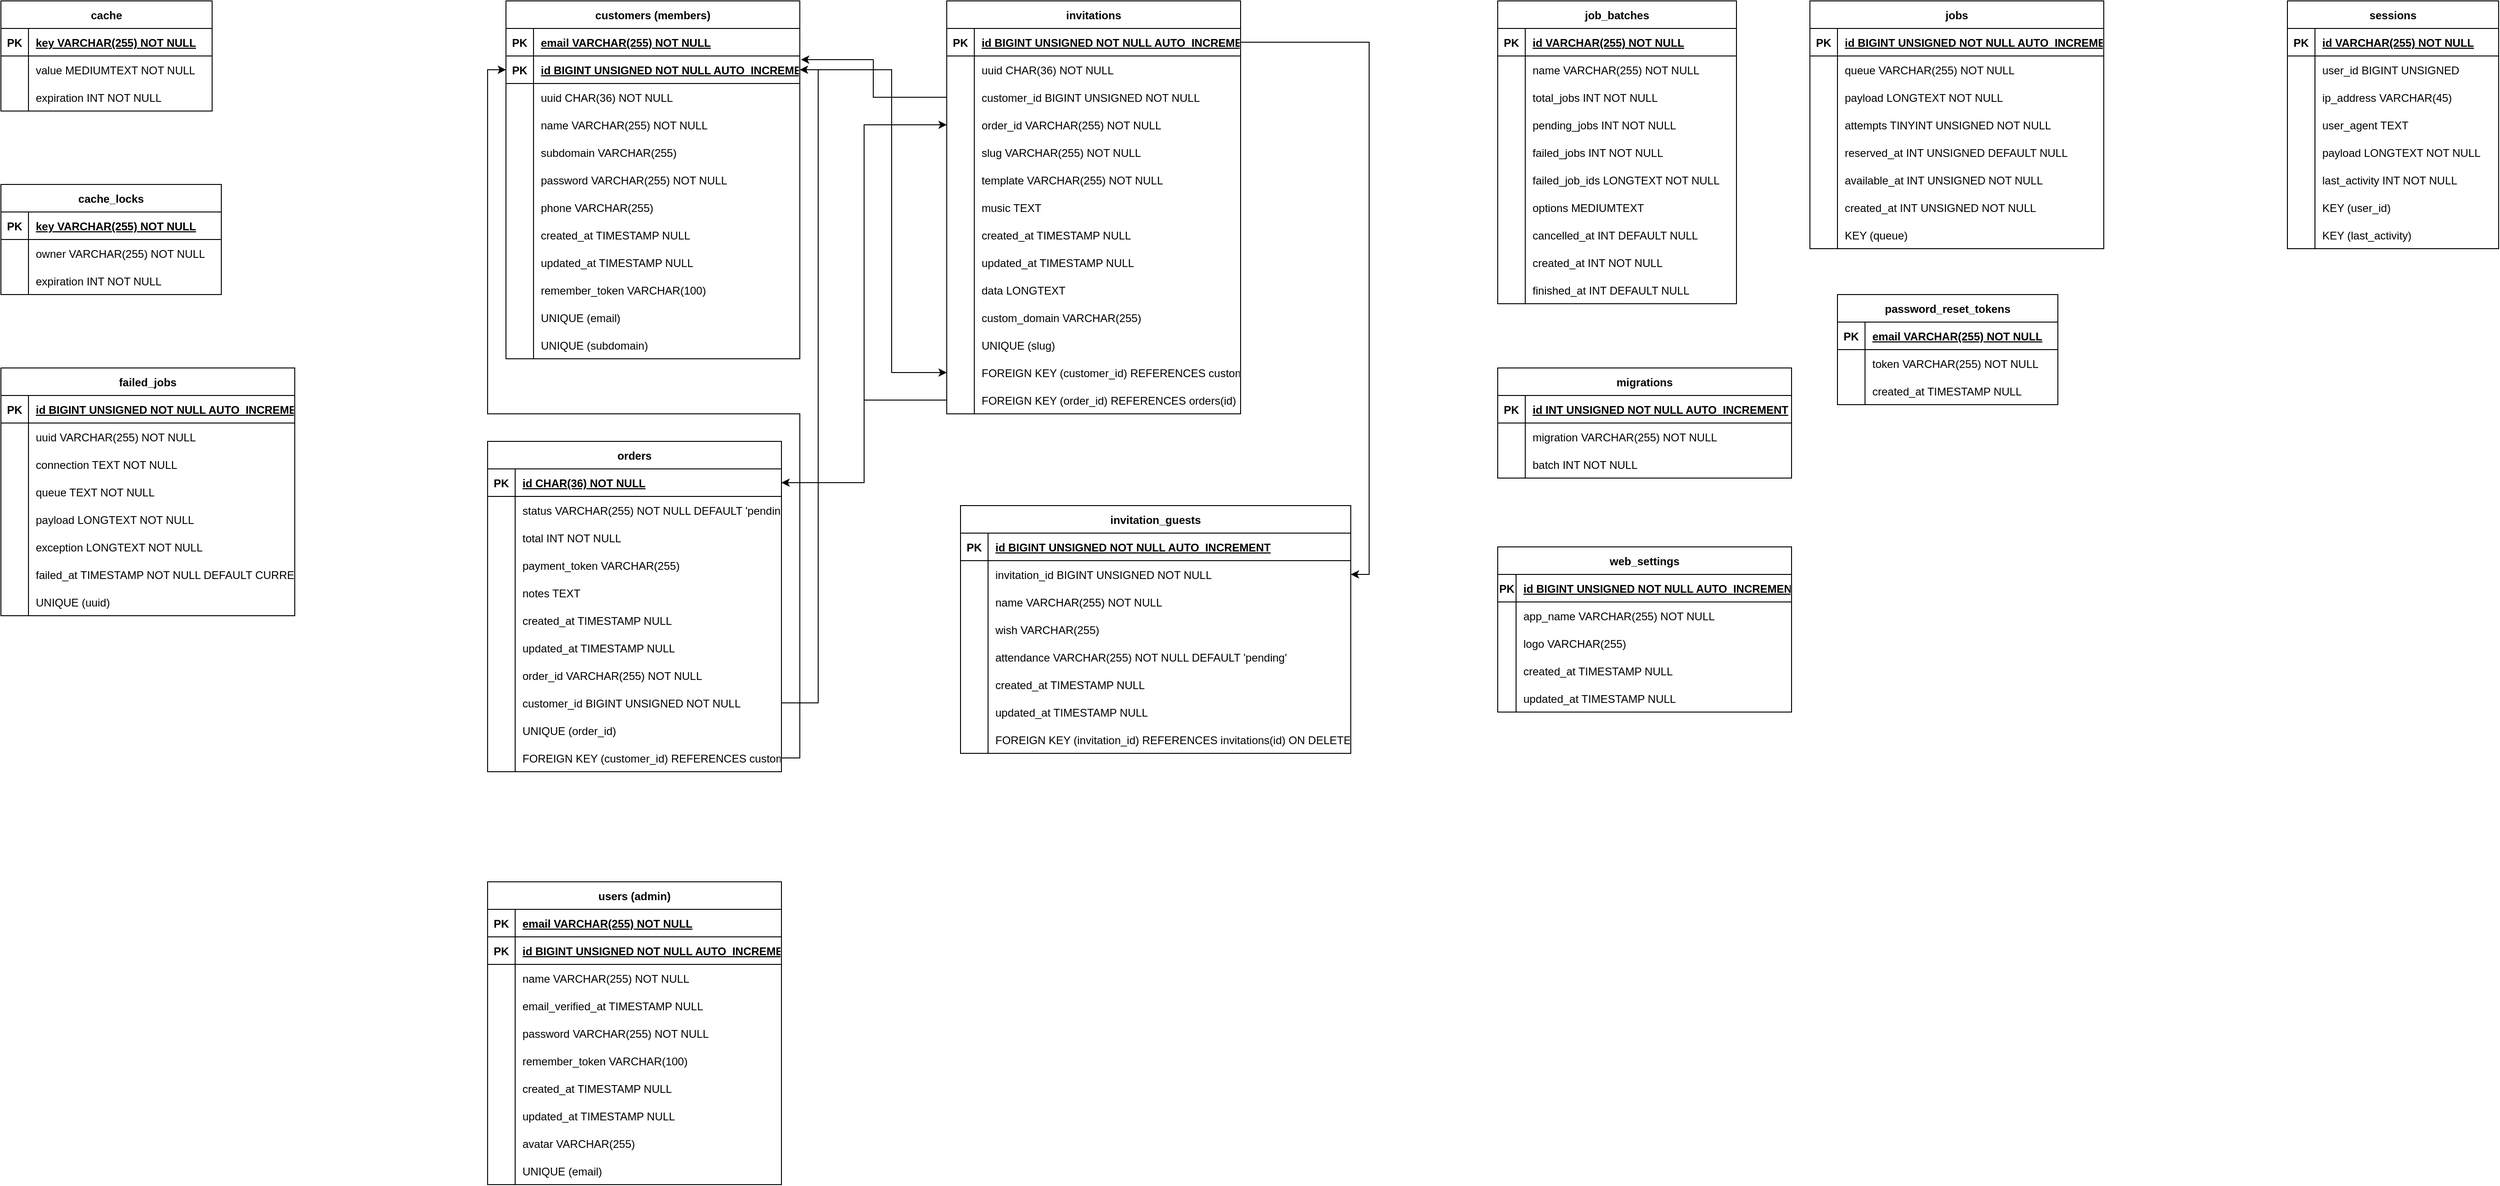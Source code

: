 <mxfile version="26.1.1" pages="2">
  <diagram name="Tabel Structure " id="VnFKeG4PYc7tBfIVhgnr">
    <mxGraphModel dx="6647" dy="2263" grid="1" gridSize="10" guides="1" tooltips="1" connect="1" arrows="1" fold="1" page="1" pageScale="1" pageWidth="850" pageHeight="1100" math="0" shadow="0">
      <root>
        <mxCell id="0" />
        <mxCell id="1" parent="0" />
        <mxCell id="LG4yn4hVKYnCEtx2A7z4-1" value="cache" style="shape=table;startSize=30;container=1;collapsible=1;childLayout=tableLayout;fixedRows=1;rowLines=0;fontStyle=1;align=center;resizeLast=1;" vertex="1" parent="1">
          <mxGeometry x="-2480" y="200" width="230" height="120" as="geometry" />
        </mxCell>
        <mxCell id="LG4yn4hVKYnCEtx2A7z4-2" value="" style="shape=tableRow;horizontal=0;startSize=0;swimlaneHead=0;swimlaneBody=0;fillColor=none;collapsible=0;dropTarget=0;points=[[0,0.5],[1,0.5]];portConstraint=eastwest;strokeColor=inherit;top=0;left=0;right=0;bottom=1;" vertex="1" parent="LG4yn4hVKYnCEtx2A7z4-1">
          <mxGeometry y="30" width="230" height="30" as="geometry" />
        </mxCell>
        <mxCell id="LG4yn4hVKYnCEtx2A7z4-3" value="PK" style="shape=partialRectangle;overflow=hidden;connectable=0;fillColor=none;strokeColor=inherit;top=0;left=0;bottom=0;right=0;fontStyle=1;" vertex="1" parent="LG4yn4hVKYnCEtx2A7z4-2">
          <mxGeometry width="30" height="30" as="geometry">
            <mxRectangle width="30" height="30" as="alternateBounds" />
          </mxGeometry>
        </mxCell>
        <mxCell id="LG4yn4hVKYnCEtx2A7z4-4" value="key VARCHAR(255) NOT NULL" style="shape=partialRectangle;overflow=hidden;connectable=0;fillColor=none;align=left;strokeColor=inherit;top=0;left=0;bottom=0;right=0;spacingLeft=6;fontStyle=5;" vertex="1" parent="LG4yn4hVKYnCEtx2A7z4-2">
          <mxGeometry x="30" width="200" height="30" as="geometry">
            <mxRectangle width="200" height="30" as="alternateBounds" />
          </mxGeometry>
        </mxCell>
        <mxCell id="LG4yn4hVKYnCEtx2A7z4-5" value="" style="shape=tableRow;horizontal=0;startSize=0;swimlaneHead=0;swimlaneBody=0;fillColor=none;collapsible=0;dropTarget=0;points=[[0,0.5],[1,0.5]];portConstraint=eastwest;strokeColor=inherit;top=0;left=0;right=0;bottom=0;" vertex="1" parent="LG4yn4hVKYnCEtx2A7z4-1">
          <mxGeometry y="60" width="230" height="30" as="geometry" />
        </mxCell>
        <mxCell id="LG4yn4hVKYnCEtx2A7z4-6" value="" style="shape=partialRectangle;overflow=hidden;connectable=0;fillColor=none;strokeColor=inherit;top=0;left=0;bottom=0;right=0;" vertex="1" parent="LG4yn4hVKYnCEtx2A7z4-5">
          <mxGeometry width="30" height="30" as="geometry">
            <mxRectangle width="30" height="30" as="alternateBounds" />
          </mxGeometry>
        </mxCell>
        <mxCell id="LG4yn4hVKYnCEtx2A7z4-7" value="value MEDIUMTEXT NOT NULL" style="shape=partialRectangle;overflow=hidden;connectable=0;fillColor=none;align=left;strokeColor=inherit;top=0;left=0;bottom=0;right=0;spacingLeft=6;" vertex="1" parent="LG4yn4hVKYnCEtx2A7z4-5">
          <mxGeometry x="30" width="200" height="30" as="geometry">
            <mxRectangle width="200" height="30" as="alternateBounds" />
          </mxGeometry>
        </mxCell>
        <mxCell id="LG4yn4hVKYnCEtx2A7z4-8" value="" style="shape=tableRow;horizontal=0;startSize=0;swimlaneHead=0;swimlaneBody=0;fillColor=none;collapsible=0;dropTarget=0;points=[[0,0.5],[1,0.5]];portConstraint=eastwest;strokeColor=inherit;top=0;left=0;right=0;bottom=0;" vertex="1" parent="LG4yn4hVKYnCEtx2A7z4-1">
          <mxGeometry y="90" width="230" height="30" as="geometry" />
        </mxCell>
        <mxCell id="LG4yn4hVKYnCEtx2A7z4-9" value="" style="shape=partialRectangle;overflow=hidden;connectable=0;fillColor=none;strokeColor=inherit;top=0;left=0;bottom=0;right=0;" vertex="1" parent="LG4yn4hVKYnCEtx2A7z4-8">
          <mxGeometry width="30" height="30" as="geometry">
            <mxRectangle width="30" height="30" as="alternateBounds" />
          </mxGeometry>
        </mxCell>
        <mxCell id="LG4yn4hVKYnCEtx2A7z4-10" value="expiration INT NOT NULL" style="shape=partialRectangle;overflow=hidden;connectable=0;fillColor=none;align=left;strokeColor=inherit;top=0;left=0;bottom=0;right=0;spacingLeft=6;" vertex="1" parent="LG4yn4hVKYnCEtx2A7z4-8">
          <mxGeometry x="30" width="200" height="30" as="geometry">
            <mxRectangle width="200" height="30" as="alternateBounds" />
          </mxGeometry>
        </mxCell>
        <mxCell id="LG4yn4hVKYnCEtx2A7z4-11" value="cache_locks" style="shape=table;startSize=30;container=1;collapsible=1;childLayout=tableLayout;fixedRows=1;rowLines=0;fontStyle=1;align=center;resizeLast=1;" vertex="1" parent="1">
          <mxGeometry x="-2480" y="400" width="240" height="120" as="geometry" />
        </mxCell>
        <mxCell id="LG4yn4hVKYnCEtx2A7z4-12" value="" style="shape=tableRow;horizontal=0;startSize=0;swimlaneHead=0;swimlaneBody=0;fillColor=none;collapsible=0;dropTarget=0;points=[[0,0.5],[1,0.5]];portConstraint=eastwest;strokeColor=inherit;top=0;left=0;right=0;bottom=1;" vertex="1" parent="LG4yn4hVKYnCEtx2A7z4-11">
          <mxGeometry y="30" width="240" height="30" as="geometry" />
        </mxCell>
        <mxCell id="LG4yn4hVKYnCEtx2A7z4-13" value="PK" style="shape=partialRectangle;overflow=hidden;connectable=0;fillColor=none;strokeColor=inherit;top=0;left=0;bottom=0;right=0;fontStyle=1;" vertex="1" parent="LG4yn4hVKYnCEtx2A7z4-12">
          <mxGeometry width="30" height="30" as="geometry">
            <mxRectangle width="30" height="30" as="alternateBounds" />
          </mxGeometry>
        </mxCell>
        <mxCell id="LG4yn4hVKYnCEtx2A7z4-14" value="key VARCHAR(255) NOT NULL" style="shape=partialRectangle;overflow=hidden;connectable=0;fillColor=none;align=left;strokeColor=inherit;top=0;left=0;bottom=0;right=0;spacingLeft=6;fontStyle=5;" vertex="1" parent="LG4yn4hVKYnCEtx2A7z4-12">
          <mxGeometry x="30" width="210" height="30" as="geometry">
            <mxRectangle width="210" height="30" as="alternateBounds" />
          </mxGeometry>
        </mxCell>
        <mxCell id="LG4yn4hVKYnCEtx2A7z4-15" value="" style="shape=tableRow;horizontal=0;startSize=0;swimlaneHead=0;swimlaneBody=0;fillColor=none;collapsible=0;dropTarget=0;points=[[0,0.5],[1,0.5]];portConstraint=eastwest;strokeColor=inherit;top=0;left=0;right=0;bottom=0;" vertex="1" parent="LG4yn4hVKYnCEtx2A7z4-11">
          <mxGeometry y="60" width="240" height="30" as="geometry" />
        </mxCell>
        <mxCell id="LG4yn4hVKYnCEtx2A7z4-16" value="" style="shape=partialRectangle;overflow=hidden;connectable=0;fillColor=none;strokeColor=inherit;top=0;left=0;bottom=0;right=0;" vertex="1" parent="LG4yn4hVKYnCEtx2A7z4-15">
          <mxGeometry width="30" height="30" as="geometry">
            <mxRectangle width="30" height="30" as="alternateBounds" />
          </mxGeometry>
        </mxCell>
        <mxCell id="LG4yn4hVKYnCEtx2A7z4-17" value="owner VARCHAR(255) NOT NULL" style="shape=partialRectangle;overflow=hidden;connectable=0;fillColor=none;align=left;strokeColor=inherit;top=0;left=0;bottom=0;right=0;spacingLeft=6;" vertex="1" parent="LG4yn4hVKYnCEtx2A7z4-15">
          <mxGeometry x="30" width="210" height="30" as="geometry">
            <mxRectangle width="210" height="30" as="alternateBounds" />
          </mxGeometry>
        </mxCell>
        <mxCell id="LG4yn4hVKYnCEtx2A7z4-18" value="" style="shape=tableRow;horizontal=0;startSize=0;swimlaneHead=0;swimlaneBody=0;fillColor=none;collapsible=0;dropTarget=0;points=[[0,0.5],[1,0.5]];portConstraint=eastwest;strokeColor=inherit;top=0;left=0;right=0;bottom=0;" vertex="1" parent="LG4yn4hVKYnCEtx2A7z4-11">
          <mxGeometry y="90" width="240" height="30" as="geometry" />
        </mxCell>
        <mxCell id="LG4yn4hVKYnCEtx2A7z4-19" value="" style="shape=partialRectangle;overflow=hidden;connectable=0;fillColor=none;strokeColor=inherit;top=0;left=0;bottom=0;right=0;" vertex="1" parent="LG4yn4hVKYnCEtx2A7z4-18">
          <mxGeometry width="30" height="30" as="geometry">
            <mxRectangle width="30" height="30" as="alternateBounds" />
          </mxGeometry>
        </mxCell>
        <mxCell id="LG4yn4hVKYnCEtx2A7z4-20" value="expiration INT NOT NULL" style="shape=partialRectangle;overflow=hidden;connectable=0;fillColor=none;align=left;strokeColor=inherit;top=0;left=0;bottom=0;right=0;spacingLeft=6;" vertex="1" parent="LG4yn4hVKYnCEtx2A7z4-18">
          <mxGeometry x="30" width="210" height="30" as="geometry">
            <mxRectangle width="210" height="30" as="alternateBounds" />
          </mxGeometry>
        </mxCell>
        <mxCell id="LG4yn4hVKYnCEtx2A7z4-21" value="customers (members)" style="shape=table;startSize=30;container=1;collapsible=1;childLayout=tableLayout;fixedRows=1;rowLines=0;fontStyle=1;align=center;resizeLast=1;" vertex="1" parent="1">
          <mxGeometry x="-1930" y="200" width="320" height="390" as="geometry" />
        </mxCell>
        <mxCell id="LG4yn4hVKYnCEtx2A7z4-22" value="" style="shape=tableRow;horizontal=0;startSize=0;swimlaneHead=0;swimlaneBody=0;fillColor=none;collapsible=0;dropTarget=0;points=[[0,0.5],[1,0.5]];portConstraint=eastwest;strokeColor=inherit;top=0;left=0;right=0;bottom=1;" vertex="1" parent="LG4yn4hVKYnCEtx2A7z4-21">
          <mxGeometry y="30" width="320" height="30" as="geometry" />
        </mxCell>
        <mxCell id="LG4yn4hVKYnCEtx2A7z4-23" value="PK" style="shape=partialRectangle;overflow=hidden;connectable=0;fillColor=none;strokeColor=inherit;top=0;left=0;bottom=0;right=0;fontStyle=1;" vertex="1" parent="LG4yn4hVKYnCEtx2A7z4-22">
          <mxGeometry width="30" height="30" as="geometry">
            <mxRectangle width="30" height="30" as="alternateBounds" />
          </mxGeometry>
        </mxCell>
        <mxCell id="LG4yn4hVKYnCEtx2A7z4-24" value="email VARCHAR(255) NOT NULL" style="shape=partialRectangle;overflow=hidden;connectable=0;fillColor=none;align=left;strokeColor=inherit;top=0;left=0;bottom=0;right=0;spacingLeft=6;fontStyle=5;" vertex="1" parent="LG4yn4hVKYnCEtx2A7z4-22">
          <mxGeometry x="30" width="290" height="30" as="geometry">
            <mxRectangle width="290" height="30" as="alternateBounds" />
          </mxGeometry>
        </mxCell>
        <mxCell id="LG4yn4hVKYnCEtx2A7z4-25" value="" style="shape=tableRow;horizontal=0;startSize=0;swimlaneHead=0;swimlaneBody=0;fillColor=none;collapsible=0;dropTarget=0;points=[[0,0.5],[1,0.5]];portConstraint=eastwest;strokeColor=inherit;top=0;left=0;right=0;bottom=1;" vertex="1" parent="LG4yn4hVKYnCEtx2A7z4-21">
          <mxGeometry y="60" width="320" height="30" as="geometry" />
        </mxCell>
        <mxCell id="LG4yn4hVKYnCEtx2A7z4-26" value="PK" style="shape=partialRectangle;overflow=hidden;connectable=0;fillColor=none;strokeColor=inherit;top=0;left=0;bottom=0;right=0;fontStyle=1;" vertex="1" parent="LG4yn4hVKYnCEtx2A7z4-25">
          <mxGeometry width="30" height="30" as="geometry">
            <mxRectangle width="30" height="30" as="alternateBounds" />
          </mxGeometry>
        </mxCell>
        <mxCell id="LG4yn4hVKYnCEtx2A7z4-27" value="id BIGINT UNSIGNED NOT NULL AUTO_INCREMENT" style="shape=partialRectangle;overflow=hidden;connectable=0;fillColor=none;align=left;strokeColor=inherit;top=0;left=0;bottom=0;right=0;spacingLeft=6;fontStyle=5;" vertex="1" parent="LG4yn4hVKYnCEtx2A7z4-25">
          <mxGeometry x="30" width="290" height="30" as="geometry">
            <mxRectangle width="290" height="30" as="alternateBounds" />
          </mxGeometry>
        </mxCell>
        <mxCell id="LG4yn4hVKYnCEtx2A7z4-28" value="" style="shape=tableRow;horizontal=0;startSize=0;swimlaneHead=0;swimlaneBody=0;fillColor=none;collapsible=0;dropTarget=0;points=[[0,0.5],[1,0.5]];portConstraint=eastwest;strokeColor=inherit;top=0;left=0;right=0;bottom=0;" vertex="1" parent="LG4yn4hVKYnCEtx2A7z4-21">
          <mxGeometry y="90" width="320" height="30" as="geometry" />
        </mxCell>
        <mxCell id="LG4yn4hVKYnCEtx2A7z4-29" value="" style="shape=partialRectangle;overflow=hidden;connectable=0;fillColor=none;strokeColor=inherit;top=0;left=0;bottom=0;right=0;" vertex="1" parent="LG4yn4hVKYnCEtx2A7z4-28">
          <mxGeometry width="30" height="30" as="geometry">
            <mxRectangle width="30" height="30" as="alternateBounds" />
          </mxGeometry>
        </mxCell>
        <mxCell id="LG4yn4hVKYnCEtx2A7z4-30" value="uuid CHAR(36) NOT NULL" style="shape=partialRectangle;overflow=hidden;connectable=0;fillColor=none;align=left;strokeColor=inherit;top=0;left=0;bottom=0;right=0;spacingLeft=6;" vertex="1" parent="LG4yn4hVKYnCEtx2A7z4-28">
          <mxGeometry x="30" width="290" height="30" as="geometry">
            <mxRectangle width="290" height="30" as="alternateBounds" />
          </mxGeometry>
        </mxCell>
        <mxCell id="LG4yn4hVKYnCEtx2A7z4-31" value="" style="shape=tableRow;horizontal=0;startSize=0;swimlaneHead=0;swimlaneBody=0;fillColor=none;collapsible=0;dropTarget=0;points=[[0,0.5],[1,0.5]];portConstraint=eastwest;strokeColor=inherit;top=0;left=0;right=0;bottom=0;" vertex="1" parent="LG4yn4hVKYnCEtx2A7z4-21">
          <mxGeometry y="120" width="320" height="30" as="geometry" />
        </mxCell>
        <mxCell id="LG4yn4hVKYnCEtx2A7z4-32" value="" style="shape=partialRectangle;overflow=hidden;connectable=0;fillColor=none;strokeColor=inherit;top=0;left=0;bottom=0;right=0;" vertex="1" parent="LG4yn4hVKYnCEtx2A7z4-31">
          <mxGeometry width="30" height="30" as="geometry">
            <mxRectangle width="30" height="30" as="alternateBounds" />
          </mxGeometry>
        </mxCell>
        <mxCell id="LG4yn4hVKYnCEtx2A7z4-33" value="name VARCHAR(255) NOT NULL" style="shape=partialRectangle;overflow=hidden;connectable=0;fillColor=none;align=left;strokeColor=inherit;top=0;left=0;bottom=0;right=0;spacingLeft=6;" vertex="1" parent="LG4yn4hVKYnCEtx2A7z4-31">
          <mxGeometry x="30" width="290" height="30" as="geometry">
            <mxRectangle width="290" height="30" as="alternateBounds" />
          </mxGeometry>
        </mxCell>
        <mxCell id="LG4yn4hVKYnCEtx2A7z4-34" value="" style="shape=tableRow;horizontal=0;startSize=0;swimlaneHead=0;swimlaneBody=0;fillColor=none;collapsible=0;dropTarget=0;points=[[0,0.5],[1,0.5]];portConstraint=eastwest;strokeColor=inherit;top=0;left=0;right=0;bottom=0;" vertex="1" parent="LG4yn4hVKYnCEtx2A7z4-21">
          <mxGeometry y="150" width="320" height="30" as="geometry" />
        </mxCell>
        <mxCell id="LG4yn4hVKYnCEtx2A7z4-35" value="" style="shape=partialRectangle;overflow=hidden;connectable=0;fillColor=none;strokeColor=inherit;top=0;left=0;bottom=0;right=0;" vertex="1" parent="LG4yn4hVKYnCEtx2A7z4-34">
          <mxGeometry width="30" height="30" as="geometry">
            <mxRectangle width="30" height="30" as="alternateBounds" />
          </mxGeometry>
        </mxCell>
        <mxCell id="LG4yn4hVKYnCEtx2A7z4-36" value="subdomain VARCHAR(255)" style="shape=partialRectangle;overflow=hidden;connectable=0;fillColor=none;align=left;strokeColor=inherit;top=0;left=0;bottom=0;right=0;spacingLeft=6;" vertex="1" parent="LG4yn4hVKYnCEtx2A7z4-34">
          <mxGeometry x="30" width="290" height="30" as="geometry">
            <mxRectangle width="290" height="30" as="alternateBounds" />
          </mxGeometry>
        </mxCell>
        <mxCell id="LG4yn4hVKYnCEtx2A7z4-37" value="" style="shape=tableRow;horizontal=0;startSize=0;swimlaneHead=0;swimlaneBody=0;fillColor=none;collapsible=0;dropTarget=0;points=[[0,0.5],[1,0.5]];portConstraint=eastwest;strokeColor=inherit;top=0;left=0;right=0;bottom=0;" vertex="1" parent="LG4yn4hVKYnCEtx2A7z4-21">
          <mxGeometry y="180" width="320" height="30" as="geometry" />
        </mxCell>
        <mxCell id="LG4yn4hVKYnCEtx2A7z4-38" value="" style="shape=partialRectangle;overflow=hidden;connectable=0;fillColor=none;strokeColor=inherit;top=0;left=0;bottom=0;right=0;" vertex="1" parent="LG4yn4hVKYnCEtx2A7z4-37">
          <mxGeometry width="30" height="30" as="geometry">
            <mxRectangle width="30" height="30" as="alternateBounds" />
          </mxGeometry>
        </mxCell>
        <mxCell id="LG4yn4hVKYnCEtx2A7z4-39" value="password VARCHAR(255) NOT NULL" style="shape=partialRectangle;overflow=hidden;connectable=0;fillColor=none;align=left;strokeColor=inherit;top=0;left=0;bottom=0;right=0;spacingLeft=6;" vertex="1" parent="LG4yn4hVKYnCEtx2A7z4-37">
          <mxGeometry x="30" width="290" height="30" as="geometry">
            <mxRectangle width="290" height="30" as="alternateBounds" />
          </mxGeometry>
        </mxCell>
        <mxCell id="LG4yn4hVKYnCEtx2A7z4-40" value="" style="shape=tableRow;horizontal=0;startSize=0;swimlaneHead=0;swimlaneBody=0;fillColor=none;collapsible=0;dropTarget=0;points=[[0,0.5],[1,0.5]];portConstraint=eastwest;strokeColor=inherit;top=0;left=0;right=0;bottom=0;" vertex="1" parent="LG4yn4hVKYnCEtx2A7z4-21">
          <mxGeometry y="210" width="320" height="30" as="geometry" />
        </mxCell>
        <mxCell id="LG4yn4hVKYnCEtx2A7z4-41" value="" style="shape=partialRectangle;overflow=hidden;connectable=0;fillColor=none;strokeColor=inherit;top=0;left=0;bottom=0;right=0;" vertex="1" parent="LG4yn4hVKYnCEtx2A7z4-40">
          <mxGeometry width="30" height="30" as="geometry">
            <mxRectangle width="30" height="30" as="alternateBounds" />
          </mxGeometry>
        </mxCell>
        <mxCell id="LG4yn4hVKYnCEtx2A7z4-42" value="phone VARCHAR(255)" style="shape=partialRectangle;overflow=hidden;connectable=0;fillColor=none;align=left;strokeColor=inherit;top=0;left=0;bottom=0;right=0;spacingLeft=6;" vertex="1" parent="LG4yn4hVKYnCEtx2A7z4-40">
          <mxGeometry x="30" width="290" height="30" as="geometry">
            <mxRectangle width="290" height="30" as="alternateBounds" />
          </mxGeometry>
        </mxCell>
        <mxCell id="LG4yn4hVKYnCEtx2A7z4-43" value="" style="shape=tableRow;horizontal=0;startSize=0;swimlaneHead=0;swimlaneBody=0;fillColor=none;collapsible=0;dropTarget=0;points=[[0,0.5],[1,0.5]];portConstraint=eastwest;strokeColor=inherit;top=0;left=0;right=0;bottom=0;" vertex="1" parent="LG4yn4hVKYnCEtx2A7z4-21">
          <mxGeometry y="240" width="320" height="30" as="geometry" />
        </mxCell>
        <mxCell id="LG4yn4hVKYnCEtx2A7z4-44" value="" style="shape=partialRectangle;overflow=hidden;connectable=0;fillColor=none;strokeColor=inherit;top=0;left=0;bottom=0;right=0;" vertex="1" parent="LG4yn4hVKYnCEtx2A7z4-43">
          <mxGeometry width="30" height="30" as="geometry">
            <mxRectangle width="30" height="30" as="alternateBounds" />
          </mxGeometry>
        </mxCell>
        <mxCell id="LG4yn4hVKYnCEtx2A7z4-45" value="created_at TIMESTAMP NULL" style="shape=partialRectangle;overflow=hidden;connectable=0;fillColor=none;align=left;strokeColor=inherit;top=0;left=0;bottom=0;right=0;spacingLeft=6;" vertex="1" parent="LG4yn4hVKYnCEtx2A7z4-43">
          <mxGeometry x="30" width="290" height="30" as="geometry">
            <mxRectangle width="290" height="30" as="alternateBounds" />
          </mxGeometry>
        </mxCell>
        <mxCell id="LG4yn4hVKYnCEtx2A7z4-46" value="" style="shape=tableRow;horizontal=0;startSize=0;swimlaneHead=0;swimlaneBody=0;fillColor=none;collapsible=0;dropTarget=0;points=[[0,0.5],[1,0.5]];portConstraint=eastwest;strokeColor=inherit;top=0;left=0;right=0;bottom=0;" vertex="1" parent="LG4yn4hVKYnCEtx2A7z4-21">
          <mxGeometry y="270" width="320" height="30" as="geometry" />
        </mxCell>
        <mxCell id="LG4yn4hVKYnCEtx2A7z4-47" value="" style="shape=partialRectangle;overflow=hidden;connectable=0;fillColor=none;strokeColor=inherit;top=0;left=0;bottom=0;right=0;" vertex="1" parent="LG4yn4hVKYnCEtx2A7z4-46">
          <mxGeometry width="30" height="30" as="geometry">
            <mxRectangle width="30" height="30" as="alternateBounds" />
          </mxGeometry>
        </mxCell>
        <mxCell id="LG4yn4hVKYnCEtx2A7z4-48" value="updated_at TIMESTAMP NULL" style="shape=partialRectangle;overflow=hidden;connectable=0;fillColor=none;align=left;strokeColor=inherit;top=0;left=0;bottom=0;right=0;spacingLeft=6;" vertex="1" parent="LG4yn4hVKYnCEtx2A7z4-46">
          <mxGeometry x="30" width="290" height="30" as="geometry">
            <mxRectangle width="290" height="30" as="alternateBounds" />
          </mxGeometry>
        </mxCell>
        <mxCell id="LG4yn4hVKYnCEtx2A7z4-49" value="" style="shape=tableRow;horizontal=0;startSize=0;swimlaneHead=0;swimlaneBody=0;fillColor=none;collapsible=0;dropTarget=0;points=[[0,0.5],[1,0.5]];portConstraint=eastwest;strokeColor=inherit;top=0;left=0;right=0;bottom=0;" vertex="1" parent="LG4yn4hVKYnCEtx2A7z4-21">
          <mxGeometry y="300" width="320" height="30" as="geometry" />
        </mxCell>
        <mxCell id="LG4yn4hVKYnCEtx2A7z4-50" value="" style="shape=partialRectangle;overflow=hidden;connectable=0;fillColor=none;strokeColor=inherit;top=0;left=0;bottom=0;right=0;" vertex="1" parent="LG4yn4hVKYnCEtx2A7z4-49">
          <mxGeometry width="30" height="30" as="geometry">
            <mxRectangle width="30" height="30" as="alternateBounds" />
          </mxGeometry>
        </mxCell>
        <mxCell id="LG4yn4hVKYnCEtx2A7z4-51" value="remember_token VARCHAR(100)" style="shape=partialRectangle;overflow=hidden;connectable=0;fillColor=none;align=left;strokeColor=inherit;top=0;left=0;bottom=0;right=0;spacingLeft=6;" vertex="1" parent="LG4yn4hVKYnCEtx2A7z4-49">
          <mxGeometry x="30" width="290" height="30" as="geometry">
            <mxRectangle width="290" height="30" as="alternateBounds" />
          </mxGeometry>
        </mxCell>
        <mxCell id="LG4yn4hVKYnCEtx2A7z4-52" value="" style="shape=tableRow;horizontal=0;startSize=0;swimlaneHead=0;swimlaneBody=0;fillColor=none;collapsible=0;dropTarget=0;points=[[0,0.5],[1,0.5]];portConstraint=eastwest;strokeColor=inherit;top=0;left=0;right=0;bottom=0;" vertex="1" parent="LG4yn4hVKYnCEtx2A7z4-21">
          <mxGeometry y="330" width="320" height="30" as="geometry" />
        </mxCell>
        <mxCell id="LG4yn4hVKYnCEtx2A7z4-53" value="" style="shape=partialRectangle;overflow=hidden;connectable=0;fillColor=none;strokeColor=inherit;top=0;left=0;bottom=0;right=0;" vertex="1" parent="LG4yn4hVKYnCEtx2A7z4-52">
          <mxGeometry width="30" height="30" as="geometry">
            <mxRectangle width="30" height="30" as="alternateBounds" />
          </mxGeometry>
        </mxCell>
        <mxCell id="LG4yn4hVKYnCEtx2A7z4-54" value="UNIQUE (email)" style="shape=partialRectangle;overflow=hidden;connectable=0;fillColor=none;align=left;strokeColor=inherit;top=0;left=0;bottom=0;right=0;spacingLeft=6;" vertex="1" parent="LG4yn4hVKYnCEtx2A7z4-52">
          <mxGeometry x="30" width="290" height="30" as="geometry">
            <mxRectangle width="290" height="30" as="alternateBounds" />
          </mxGeometry>
        </mxCell>
        <mxCell id="LG4yn4hVKYnCEtx2A7z4-55" value="" style="shape=tableRow;horizontal=0;startSize=0;swimlaneHead=0;swimlaneBody=0;fillColor=none;collapsible=0;dropTarget=0;points=[[0,0.5],[1,0.5]];portConstraint=eastwest;strokeColor=inherit;top=0;left=0;right=0;bottom=0;" vertex="1" parent="LG4yn4hVKYnCEtx2A7z4-21">
          <mxGeometry y="360" width="320" height="30" as="geometry" />
        </mxCell>
        <mxCell id="LG4yn4hVKYnCEtx2A7z4-56" value="" style="shape=partialRectangle;overflow=hidden;connectable=0;fillColor=none;strokeColor=inherit;top=0;left=0;bottom=0;right=0;" vertex="1" parent="LG4yn4hVKYnCEtx2A7z4-55">
          <mxGeometry width="30" height="30" as="geometry">
            <mxRectangle width="30" height="30" as="alternateBounds" />
          </mxGeometry>
        </mxCell>
        <mxCell id="LG4yn4hVKYnCEtx2A7z4-57" value="UNIQUE (subdomain)" style="shape=partialRectangle;overflow=hidden;connectable=0;fillColor=none;align=left;strokeColor=inherit;top=0;left=0;bottom=0;right=0;spacingLeft=6;" vertex="1" parent="LG4yn4hVKYnCEtx2A7z4-55">
          <mxGeometry x="30" width="290" height="30" as="geometry">
            <mxRectangle width="290" height="30" as="alternateBounds" />
          </mxGeometry>
        </mxCell>
        <mxCell id="LG4yn4hVKYnCEtx2A7z4-58" value="failed_jobs" style="shape=table;startSize=30;container=1;collapsible=1;childLayout=tableLayout;fixedRows=1;rowLines=0;fontStyle=1;align=center;resizeLast=1;" vertex="1" parent="1">
          <mxGeometry x="-2480" y="600" width="320" height="270" as="geometry" />
        </mxCell>
        <mxCell id="LG4yn4hVKYnCEtx2A7z4-59" value="" style="shape=tableRow;horizontal=0;startSize=0;swimlaneHead=0;swimlaneBody=0;fillColor=none;collapsible=0;dropTarget=0;points=[[0,0.5],[1,0.5]];portConstraint=eastwest;strokeColor=inherit;top=0;left=0;right=0;bottom=1;" vertex="1" parent="LG4yn4hVKYnCEtx2A7z4-58">
          <mxGeometry y="30" width="320" height="30" as="geometry" />
        </mxCell>
        <mxCell id="LG4yn4hVKYnCEtx2A7z4-60" value="PK" style="shape=partialRectangle;overflow=hidden;connectable=0;fillColor=none;strokeColor=inherit;top=0;left=0;bottom=0;right=0;fontStyle=1;" vertex="1" parent="LG4yn4hVKYnCEtx2A7z4-59">
          <mxGeometry width="30" height="30" as="geometry">
            <mxRectangle width="30" height="30" as="alternateBounds" />
          </mxGeometry>
        </mxCell>
        <mxCell id="LG4yn4hVKYnCEtx2A7z4-61" value="id BIGINT UNSIGNED NOT NULL AUTO_INCREMENT" style="shape=partialRectangle;overflow=hidden;connectable=0;fillColor=none;align=left;strokeColor=inherit;top=0;left=0;bottom=0;right=0;spacingLeft=6;fontStyle=5;" vertex="1" parent="LG4yn4hVKYnCEtx2A7z4-59">
          <mxGeometry x="30" width="290" height="30" as="geometry">
            <mxRectangle width="290" height="30" as="alternateBounds" />
          </mxGeometry>
        </mxCell>
        <mxCell id="LG4yn4hVKYnCEtx2A7z4-62" value="" style="shape=tableRow;horizontal=0;startSize=0;swimlaneHead=0;swimlaneBody=0;fillColor=none;collapsible=0;dropTarget=0;points=[[0,0.5],[1,0.5]];portConstraint=eastwest;strokeColor=inherit;top=0;left=0;right=0;bottom=0;" vertex="1" parent="LG4yn4hVKYnCEtx2A7z4-58">
          <mxGeometry y="60" width="320" height="30" as="geometry" />
        </mxCell>
        <mxCell id="LG4yn4hVKYnCEtx2A7z4-63" value="" style="shape=partialRectangle;overflow=hidden;connectable=0;fillColor=none;strokeColor=inherit;top=0;left=0;bottom=0;right=0;" vertex="1" parent="LG4yn4hVKYnCEtx2A7z4-62">
          <mxGeometry width="30" height="30" as="geometry">
            <mxRectangle width="30" height="30" as="alternateBounds" />
          </mxGeometry>
        </mxCell>
        <mxCell id="LG4yn4hVKYnCEtx2A7z4-64" value="uuid VARCHAR(255) NOT NULL" style="shape=partialRectangle;overflow=hidden;connectable=0;fillColor=none;align=left;strokeColor=inherit;top=0;left=0;bottom=0;right=0;spacingLeft=6;" vertex="1" parent="LG4yn4hVKYnCEtx2A7z4-62">
          <mxGeometry x="30" width="290" height="30" as="geometry">
            <mxRectangle width="290" height="30" as="alternateBounds" />
          </mxGeometry>
        </mxCell>
        <mxCell id="LG4yn4hVKYnCEtx2A7z4-65" value="" style="shape=tableRow;horizontal=0;startSize=0;swimlaneHead=0;swimlaneBody=0;fillColor=none;collapsible=0;dropTarget=0;points=[[0,0.5],[1,0.5]];portConstraint=eastwest;strokeColor=inherit;top=0;left=0;right=0;bottom=0;" vertex="1" parent="LG4yn4hVKYnCEtx2A7z4-58">
          <mxGeometry y="90" width="320" height="30" as="geometry" />
        </mxCell>
        <mxCell id="LG4yn4hVKYnCEtx2A7z4-66" value="" style="shape=partialRectangle;overflow=hidden;connectable=0;fillColor=none;strokeColor=inherit;top=0;left=0;bottom=0;right=0;" vertex="1" parent="LG4yn4hVKYnCEtx2A7z4-65">
          <mxGeometry width="30" height="30" as="geometry">
            <mxRectangle width="30" height="30" as="alternateBounds" />
          </mxGeometry>
        </mxCell>
        <mxCell id="LG4yn4hVKYnCEtx2A7z4-67" value="connection TEXT NOT NULL" style="shape=partialRectangle;overflow=hidden;connectable=0;fillColor=none;align=left;strokeColor=inherit;top=0;left=0;bottom=0;right=0;spacingLeft=6;" vertex="1" parent="LG4yn4hVKYnCEtx2A7z4-65">
          <mxGeometry x="30" width="290" height="30" as="geometry">
            <mxRectangle width="290" height="30" as="alternateBounds" />
          </mxGeometry>
        </mxCell>
        <mxCell id="LG4yn4hVKYnCEtx2A7z4-68" value="" style="shape=tableRow;horizontal=0;startSize=0;swimlaneHead=0;swimlaneBody=0;fillColor=none;collapsible=0;dropTarget=0;points=[[0,0.5],[1,0.5]];portConstraint=eastwest;strokeColor=inherit;top=0;left=0;right=0;bottom=0;" vertex="1" parent="LG4yn4hVKYnCEtx2A7z4-58">
          <mxGeometry y="120" width="320" height="30" as="geometry" />
        </mxCell>
        <mxCell id="LG4yn4hVKYnCEtx2A7z4-69" value="" style="shape=partialRectangle;overflow=hidden;connectable=0;fillColor=none;strokeColor=inherit;top=0;left=0;bottom=0;right=0;" vertex="1" parent="LG4yn4hVKYnCEtx2A7z4-68">
          <mxGeometry width="30" height="30" as="geometry">
            <mxRectangle width="30" height="30" as="alternateBounds" />
          </mxGeometry>
        </mxCell>
        <mxCell id="LG4yn4hVKYnCEtx2A7z4-70" value="queue TEXT NOT NULL" style="shape=partialRectangle;overflow=hidden;connectable=0;fillColor=none;align=left;strokeColor=inherit;top=0;left=0;bottom=0;right=0;spacingLeft=6;" vertex="1" parent="LG4yn4hVKYnCEtx2A7z4-68">
          <mxGeometry x="30" width="290" height="30" as="geometry">
            <mxRectangle width="290" height="30" as="alternateBounds" />
          </mxGeometry>
        </mxCell>
        <mxCell id="LG4yn4hVKYnCEtx2A7z4-71" value="" style="shape=tableRow;horizontal=0;startSize=0;swimlaneHead=0;swimlaneBody=0;fillColor=none;collapsible=0;dropTarget=0;points=[[0,0.5],[1,0.5]];portConstraint=eastwest;strokeColor=inherit;top=0;left=0;right=0;bottom=0;" vertex="1" parent="LG4yn4hVKYnCEtx2A7z4-58">
          <mxGeometry y="150" width="320" height="30" as="geometry" />
        </mxCell>
        <mxCell id="LG4yn4hVKYnCEtx2A7z4-72" value="" style="shape=partialRectangle;overflow=hidden;connectable=0;fillColor=none;strokeColor=inherit;top=0;left=0;bottom=0;right=0;" vertex="1" parent="LG4yn4hVKYnCEtx2A7z4-71">
          <mxGeometry width="30" height="30" as="geometry">
            <mxRectangle width="30" height="30" as="alternateBounds" />
          </mxGeometry>
        </mxCell>
        <mxCell id="LG4yn4hVKYnCEtx2A7z4-73" value="payload LONGTEXT NOT NULL" style="shape=partialRectangle;overflow=hidden;connectable=0;fillColor=none;align=left;strokeColor=inherit;top=0;left=0;bottom=0;right=0;spacingLeft=6;" vertex="1" parent="LG4yn4hVKYnCEtx2A7z4-71">
          <mxGeometry x="30" width="290" height="30" as="geometry">
            <mxRectangle width="290" height="30" as="alternateBounds" />
          </mxGeometry>
        </mxCell>
        <mxCell id="LG4yn4hVKYnCEtx2A7z4-74" value="" style="shape=tableRow;horizontal=0;startSize=0;swimlaneHead=0;swimlaneBody=0;fillColor=none;collapsible=0;dropTarget=0;points=[[0,0.5],[1,0.5]];portConstraint=eastwest;strokeColor=inherit;top=0;left=0;right=0;bottom=0;" vertex="1" parent="LG4yn4hVKYnCEtx2A7z4-58">
          <mxGeometry y="180" width="320" height="30" as="geometry" />
        </mxCell>
        <mxCell id="LG4yn4hVKYnCEtx2A7z4-75" value="" style="shape=partialRectangle;overflow=hidden;connectable=0;fillColor=none;strokeColor=inherit;top=0;left=0;bottom=0;right=0;" vertex="1" parent="LG4yn4hVKYnCEtx2A7z4-74">
          <mxGeometry width="30" height="30" as="geometry">
            <mxRectangle width="30" height="30" as="alternateBounds" />
          </mxGeometry>
        </mxCell>
        <mxCell id="LG4yn4hVKYnCEtx2A7z4-76" value="exception LONGTEXT NOT NULL" style="shape=partialRectangle;overflow=hidden;connectable=0;fillColor=none;align=left;strokeColor=inherit;top=0;left=0;bottom=0;right=0;spacingLeft=6;" vertex="1" parent="LG4yn4hVKYnCEtx2A7z4-74">
          <mxGeometry x="30" width="290" height="30" as="geometry">
            <mxRectangle width="290" height="30" as="alternateBounds" />
          </mxGeometry>
        </mxCell>
        <mxCell id="LG4yn4hVKYnCEtx2A7z4-77" value="" style="shape=tableRow;horizontal=0;startSize=0;swimlaneHead=0;swimlaneBody=0;fillColor=none;collapsible=0;dropTarget=0;points=[[0,0.5],[1,0.5]];portConstraint=eastwest;strokeColor=inherit;top=0;left=0;right=0;bottom=0;" vertex="1" parent="LG4yn4hVKYnCEtx2A7z4-58">
          <mxGeometry y="210" width="320" height="30" as="geometry" />
        </mxCell>
        <mxCell id="LG4yn4hVKYnCEtx2A7z4-78" value="" style="shape=partialRectangle;overflow=hidden;connectable=0;fillColor=none;strokeColor=inherit;top=0;left=0;bottom=0;right=0;" vertex="1" parent="LG4yn4hVKYnCEtx2A7z4-77">
          <mxGeometry width="30" height="30" as="geometry">
            <mxRectangle width="30" height="30" as="alternateBounds" />
          </mxGeometry>
        </mxCell>
        <mxCell id="LG4yn4hVKYnCEtx2A7z4-79" value="failed_at TIMESTAMP NOT NULL DEFAULT CURRENT_TIMESTAMP" style="shape=partialRectangle;overflow=hidden;connectable=0;fillColor=none;align=left;strokeColor=inherit;top=0;left=0;bottom=0;right=0;spacingLeft=6;" vertex="1" parent="LG4yn4hVKYnCEtx2A7z4-77">
          <mxGeometry x="30" width="290" height="30" as="geometry">
            <mxRectangle width="290" height="30" as="alternateBounds" />
          </mxGeometry>
        </mxCell>
        <mxCell id="LG4yn4hVKYnCEtx2A7z4-80" value="" style="shape=tableRow;horizontal=0;startSize=0;swimlaneHead=0;swimlaneBody=0;fillColor=none;collapsible=0;dropTarget=0;points=[[0,0.5],[1,0.5]];portConstraint=eastwest;strokeColor=inherit;top=0;left=0;right=0;bottom=0;" vertex="1" parent="LG4yn4hVKYnCEtx2A7z4-58">
          <mxGeometry y="240" width="320" height="30" as="geometry" />
        </mxCell>
        <mxCell id="LG4yn4hVKYnCEtx2A7z4-81" value="" style="shape=partialRectangle;overflow=hidden;connectable=0;fillColor=none;strokeColor=inherit;top=0;left=0;bottom=0;right=0;" vertex="1" parent="LG4yn4hVKYnCEtx2A7z4-80">
          <mxGeometry width="30" height="30" as="geometry">
            <mxRectangle width="30" height="30" as="alternateBounds" />
          </mxGeometry>
        </mxCell>
        <mxCell id="LG4yn4hVKYnCEtx2A7z4-82" value="UNIQUE (uuid)" style="shape=partialRectangle;overflow=hidden;connectable=0;fillColor=none;align=left;strokeColor=inherit;top=0;left=0;bottom=0;right=0;spacingLeft=6;" vertex="1" parent="LG4yn4hVKYnCEtx2A7z4-80">
          <mxGeometry x="30" width="290" height="30" as="geometry">
            <mxRectangle width="290" height="30" as="alternateBounds" />
          </mxGeometry>
        </mxCell>
        <mxCell id="LG4yn4hVKYnCEtx2A7z4-83" value="invitations" style="shape=table;startSize=30;container=1;collapsible=1;childLayout=tableLayout;fixedRows=1;rowLines=0;fontStyle=1;align=center;resizeLast=1;" vertex="1" parent="1">
          <mxGeometry x="-1450" y="200" width="320" height="450" as="geometry" />
        </mxCell>
        <mxCell id="LG4yn4hVKYnCEtx2A7z4-84" value="" style="shape=tableRow;horizontal=0;startSize=0;swimlaneHead=0;swimlaneBody=0;fillColor=none;collapsible=0;dropTarget=0;points=[[0,0.5],[1,0.5]];portConstraint=eastwest;strokeColor=inherit;top=0;left=0;right=0;bottom=1;" vertex="1" parent="LG4yn4hVKYnCEtx2A7z4-83">
          <mxGeometry y="30" width="320" height="30" as="geometry" />
        </mxCell>
        <mxCell id="LG4yn4hVKYnCEtx2A7z4-85" value="PK" style="shape=partialRectangle;overflow=hidden;connectable=0;fillColor=none;strokeColor=inherit;top=0;left=0;bottom=0;right=0;fontStyle=1;" vertex="1" parent="LG4yn4hVKYnCEtx2A7z4-84">
          <mxGeometry width="30" height="30" as="geometry">
            <mxRectangle width="30" height="30" as="alternateBounds" />
          </mxGeometry>
        </mxCell>
        <mxCell id="LG4yn4hVKYnCEtx2A7z4-86" value="id BIGINT UNSIGNED NOT NULL AUTO_INCREMENT" style="shape=partialRectangle;overflow=hidden;connectable=0;fillColor=none;align=left;strokeColor=inherit;top=0;left=0;bottom=0;right=0;spacingLeft=6;fontStyle=5;" vertex="1" parent="LG4yn4hVKYnCEtx2A7z4-84">
          <mxGeometry x="30" width="290" height="30" as="geometry">
            <mxRectangle width="290" height="30" as="alternateBounds" />
          </mxGeometry>
        </mxCell>
        <mxCell id="LG4yn4hVKYnCEtx2A7z4-87" value="" style="shape=tableRow;horizontal=0;startSize=0;swimlaneHead=0;swimlaneBody=0;fillColor=none;collapsible=0;dropTarget=0;points=[[0,0.5],[1,0.5]];portConstraint=eastwest;strokeColor=inherit;top=0;left=0;right=0;bottom=0;" vertex="1" parent="LG4yn4hVKYnCEtx2A7z4-83">
          <mxGeometry y="60" width="320" height="30" as="geometry" />
        </mxCell>
        <mxCell id="LG4yn4hVKYnCEtx2A7z4-88" value="" style="shape=partialRectangle;overflow=hidden;connectable=0;fillColor=none;strokeColor=inherit;top=0;left=0;bottom=0;right=0;" vertex="1" parent="LG4yn4hVKYnCEtx2A7z4-87">
          <mxGeometry width="30" height="30" as="geometry">
            <mxRectangle width="30" height="30" as="alternateBounds" />
          </mxGeometry>
        </mxCell>
        <mxCell id="LG4yn4hVKYnCEtx2A7z4-89" value="uuid CHAR(36) NOT NULL" style="shape=partialRectangle;overflow=hidden;connectable=0;fillColor=none;align=left;strokeColor=inherit;top=0;left=0;bottom=0;right=0;spacingLeft=6;" vertex="1" parent="LG4yn4hVKYnCEtx2A7z4-87">
          <mxGeometry x="30" width="290" height="30" as="geometry">
            <mxRectangle width="290" height="30" as="alternateBounds" />
          </mxGeometry>
        </mxCell>
        <mxCell id="LG4yn4hVKYnCEtx2A7z4-90" value="" style="shape=tableRow;horizontal=0;startSize=0;swimlaneHead=0;swimlaneBody=0;fillColor=none;collapsible=0;dropTarget=0;points=[[0,0.5],[1,0.5]];portConstraint=eastwest;strokeColor=inherit;top=0;left=0;right=0;bottom=0;" vertex="1" parent="LG4yn4hVKYnCEtx2A7z4-83">
          <mxGeometry y="90" width="320" height="30" as="geometry" />
        </mxCell>
        <mxCell id="LG4yn4hVKYnCEtx2A7z4-91" value="" style="shape=partialRectangle;overflow=hidden;connectable=0;fillColor=none;strokeColor=inherit;top=0;left=0;bottom=0;right=0;" vertex="1" parent="LG4yn4hVKYnCEtx2A7z4-90">
          <mxGeometry width="30" height="30" as="geometry">
            <mxRectangle width="30" height="30" as="alternateBounds" />
          </mxGeometry>
        </mxCell>
        <mxCell id="LG4yn4hVKYnCEtx2A7z4-92" value="customer_id BIGINT UNSIGNED NOT NULL" style="shape=partialRectangle;overflow=hidden;connectable=0;fillColor=none;align=left;strokeColor=inherit;top=0;left=0;bottom=0;right=0;spacingLeft=6;" vertex="1" parent="LG4yn4hVKYnCEtx2A7z4-90">
          <mxGeometry x="30" width="290" height="30" as="geometry">
            <mxRectangle width="290" height="30" as="alternateBounds" />
          </mxGeometry>
        </mxCell>
        <mxCell id="LG4yn4hVKYnCEtx2A7z4-93" value="" style="shape=tableRow;horizontal=0;startSize=0;swimlaneHead=0;swimlaneBody=0;fillColor=none;collapsible=0;dropTarget=0;points=[[0,0.5],[1,0.5]];portConstraint=eastwest;strokeColor=inherit;top=0;left=0;right=0;bottom=0;" vertex="1" parent="LG4yn4hVKYnCEtx2A7z4-83">
          <mxGeometry y="120" width="320" height="30" as="geometry" />
        </mxCell>
        <mxCell id="LG4yn4hVKYnCEtx2A7z4-94" value="" style="shape=partialRectangle;overflow=hidden;connectable=0;fillColor=none;strokeColor=inherit;top=0;left=0;bottom=0;right=0;" vertex="1" parent="LG4yn4hVKYnCEtx2A7z4-93">
          <mxGeometry width="30" height="30" as="geometry">
            <mxRectangle width="30" height="30" as="alternateBounds" />
          </mxGeometry>
        </mxCell>
        <mxCell id="LG4yn4hVKYnCEtx2A7z4-95" value="order_id VARCHAR(255) NOT NULL" style="shape=partialRectangle;overflow=hidden;connectable=0;fillColor=none;align=left;strokeColor=inherit;top=0;left=0;bottom=0;right=0;spacingLeft=6;" vertex="1" parent="LG4yn4hVKYnCEtx2A7z4-93">
          <mxGeometry x="30" width="290" height="30" as="geometry">
            <mxRectangle width="290" height="30" as="alternateBounds" />
          </mxGeometry>
        </mxCell>
        <mxCell id="LG4yn4hVKYnCEtx2A7z4-96" value="" style="shape=tableRow;horizontal=0;startSize=0;swimlaneHead=0;swimlaneBody=0;fillColor=none;collapsible=0;dropTarget=0;points=[[0,0.5],[1,0.5]];portConstraint=eastwest;strokeColor=inherit;top=0;left=0;right=0;bottom=0;" vertex="1" parent="LG4yn4hVKYnCEtx2A7z4-83">
          <mxGeometry y="150" width="320" height="30" as="geometry" />
        </mxCell>
        <mxCell id="LG4yn4hVKYnCEtx2A7z4-97" value="" style="shape=partialRectangle;overflow=hidden;connectable=0;fillColor=none;strokeColor=inherit;top=0;left=0;bottom=0;right=0;" vertex="1" parent="LG4yn4hVKYnCEtx2A7z4-96">
          <mxGeometry width="30" height="30" as="geometry">
            <mxRectangle width="30" height="30" as="alternateBounds" />
          </mxGeometry>
        </mxCell>
        <mxCell id="LG4yn4hVKYnCEtx2A7z4-98" value="slug VARCHAR(255) NOT NULL" style="shape=partialRectangle;overflow=hidden;connectable=0;fillColor=none;align=left;strokeColor=inherit;top=0;left=0;bottom=0;right=0;spacingLeft=6;" vertex="1" parent="LG4yn4hVKYnCEtx2A7z4-96">
          <mxGeometry x="30" width="290" height="30" as="geometry">
            <mxRectangle width="290" height="30" as="alternateBounds" />
          </mxGeometry>
        </mxCell>
        <mxCell id="LG4yn4hVKYnCEtx2A7z4-99" value="" style="shape=tableRow;horizontal=0;startSize=0;swimlaneHead=0;swimlaneBody=0;fillColor=none;collapsible=0;dropTarget=0;points=[[0,0.5],[1,0.5]];portConstraint=eastwest;strokeColor=inherit;top=0;left=0;right=0;bottom=0;" vertex="1" parent="LG4yn4hVKYnCEtx2A7z4-83">
          <mxGeometry y="180" width="320" height="30" as="geometry" />
        </mxCell>
        <mxCell id="LG4yn4hVKYnCEtx2A7z4-100" value="" style="shape=partialRectangle;overflow=hidden;connectable=0;fillColor=none;strokeColor=inherit;top=0;left=0;bottom=0;right=0;" vertex="1" parent="LG4yn4hVKYnCEtx2A7z4-99">
          <mxGeometry width="30" height="30" as="geometry">
            <mxRectangle width="30" height="30" as="alternateBounds" />
          </mxGeometry>
        </mxCell>
        <mxCell id="LG4yn4hVKYnCEtx2A7z4-101" value="template VARCHAR(255) NOT NULL" style="shape=partialRectangle;overflow=hidden;connectable=0;fillColor=none;align=left;strokeColor=inherit;top=0;left=0;bottom=0;right=0;spacingLeft=6;" vertex="1" parent="LG4yn4hVKYnCEtx2A7z4-99">
          <mxGeometry x="30" width="290" height="30" as="geometry">
            <mxRectangle width="290" height="30" as="alternateBounds" />
          </mxGeometry>
        </mxCell>
        <mxCell id="LG4yn4hVKYnCEtx2A7z4-102" value="" style="shape=tableRow;horizontal=0;startSize=0;swimlaneHead=0;swimlaneBody=0;fillColor=none;collapsible=0;dropTarget=0;points=[[0,0.5],[1,0.5]];portConstraint=eastwest;strokeColor=inherit;top=0;left=0;right=0;bottom=0;" vertex="1" parent="LG4yn4hVKYnCEtx2A7z4-83">
          <mxGeometry y="210" width="320" height="30" as="geometry" />
        </mxCell>
        <mxCell id="LG4yn4hVKYnCEtx2A7z4-103" value="" style="shape=partialRectangle;overflow=hidden;connectable=0;fillColor=none;strokeColor=inherit;top=0;left=0;bottom=0;right=0;" vertex="1" parent="LG4yn4hVKYnCEtx2A7z4-102">
          <mxGeometry width="30" height="30" as="geometry">
            <mxRectangle width="30" height="30" as="alternateBounds" />
          </mxGeometry>
        </mxCell>
        <mxCell id="LG4yn4hVKYnCEtx2A7z4-104" value="music TEXT" style="shape=partialRectangle;overflow=hidden;connectable=0;fillColor=none;align=left;strokeColor=inherit;top=0;left=0;bottom=0;right=0;spacingLeft=6;" vertex="1" parent="LG4yn4hVKYnCEtx2A7z4-102">
          <mxGeometry x="30" width="290" height="30" as="geometry">
            <mxRectangle width="290" height="30" as="alternateBounds" />
          </mxGeometry>
        </mxCell>
        <mxCell id="LG4yn4hVKYnCEtx2A7z4-105" value="" style="shape=tableRow;horizontal=0;startSize=0;swimlaneHead=0;swimlaneBody=0;fillColor=none;collapsible=0;dropTarget=0;points=[[0,0.5],[1,0.5]];portConstraint=eastwest;strokeColor=inherit;top=0;left=0;right=0;bottom=0;" vertex="1" parent="LG4yn4hVKYnCEtx2A7z4-83">
          <mxGeometry y="240" width="320" height="30" as="geometry" />
        </mxCell>
        <mxCell id="LG4yn4hVKYnCEtx2A7z4-106" value="" style="shape=partialRectangle;overflow=hidden;connectable=0;fillColor=none;strokeColor=inherit;top=0;left=0;bottom=0;right=0;" vertex="1" parent="LG4yn4hVKYnCEtx2A7z4-105">
          <mxGeometry width="30" height="30" as="geometry">
            <mxRectangle width="30" height="30" as="alternateBounds" />
          </mxGeometry>
        </mxCell>
        <mxCell id="LG4yn4hVKYnCEtx2A7z4-107" value="created_at TIMESTAMP NULL" style="shape=partialRectangle;overflow=hidden;connectable=0;fillColor=none;align=left;strokeColor=inherit;top=0;left=0;bottom=0;right=0;spacingLeft=6;" vertex="1" parent="LG4yn4hVKYnCEtx2A7z4-105">
          <mxGeometry x="30" width="290" height="30" as="geometry">
            <mxRectangle width="290" height="30" as="alternateBounds" />
          </mxGeometry>
        </mxCell>
        <mxCell id="LG4yn4hVKYnCEtx2A7z4-108" value="" style="shape=tableRow;horizontal=0;startSize=0;swimlaneHead=0;swimlaneBody=0;fillColor=none;collapsible=0;dropTarget=0;points=[[0,0.5],[1,0.5]];portConstraint=eastwest;strokeColor=inherit;top=0;left=0;right=0;bottom=0;" vertex="1" parent="LG4yn4hVKYnCEtx2A7z4-83">
          <mxGeometry y="270" width="320" height="30" as="geometry" />
        </mxCell>
        <mxCell id="LG4yn4hVKYnCEtx2A7z4-109" value="" style="shape=partialRectangle;overflow=hidden;connectable=0;fillColor=none;strokeColor=inherit;top=0;left=0;bottom=0;right=0;" vertex="1" parent="LG4yn4hVKYnCEtx2A7z4-108">
          <mxGeometry width="30" height="30" as="geometry">
            <mxRectangle width="30" height="30" as="alternateBounds" />
          </mxGeometry>
        </mxCell>
        <mxCell id="LG4yn4hVKYnCEtx2A7z4-110" value="updated_at TIMESTAMP NULL" style="shape=partialRectangle;overflow=hidden;connectable=0;fillColor=none;align=left;strokeColor=inherit;top=0;left=0;bottom=0;right=0;spacingLeft=6;" vertex="1" parent="LG4yn4hVKYnCEtx2A7z4-108">
          <mxGeometry x="30" width="290" height="30" as="geometry">
            <mxRectangle width="290" height="30" as="alternateBounds" />
          </mxGeometry>
        </mxCell>
        <mxCell id="LG4yn4hVKYnCEtx2A7z4-111" value="" style="shape=tableRow;horizontal=0;startSize=0;swimlaneHead=0;swimlaneBody=0;fillColor=none;collapsible=0;dropTarget=0;points=[[0,0.5],[1,0.5]];portConstraint=eastwest;strokeColor=inherit;top=0;left=0;right=0;bottom=0;" vertex="1" parent="LG4yn4hVKYnCEtx2A7z4-83">
          <mxGeometry y="300" width="320" height="30" as="geometry" />
        </mxCell>
        <mxCell id="LG4yn4hVKYnCEtx2A7z4-112" value="" style="shape=partialRectangle;overflow=hidden;connectable=0;fillColor=none;strokeColor=inherit;top=0;left=0;bottom=0;right=0;" vertex="1" parent="LG4yn4hVKYnCEtx2A7z4-111">
          <mxGeometry width="30" height="30" as="geometry">
            <mxRectangle width="30" height="30" as="alternateBounds" />
          </mxGeometry>
        </mxCell>
        <mxCell id="LG4yn4hVKYnCEtx2A7z4-113" value="data LONGTEXT" style="shape=partialRectangle;overflow=hidden;connectable=0;fillColor=none;align=left;strokeColor=inherit;top=0;left=0;bottom=0;right=0;spacingLeft=6;" vertex="1" parent="LG4yn4hVKYnCEtx2A7z4-111">
          <mxGeometry x="30" width="290" height="30" as="geometry">
            <mxRectangle width="290" height="30" as="alternateBounds" />
          </mxGeometry>
        </mxCell>
        <mxCell id="LG4yn4hVKYnCEtx2A7z4-114" value="" style="shape=tableRow;horizontal=0;startSize=0;swimlaneHead=0;swimlaneBody=0;fillColor=none;collapsible=0;dropTarget=0;points=[[0,0.5],[1,0.5]];portConstraint=eastwest;strokeColor=inherit;top=0;left=0;right=0;bottom=0;" vertex="1" parent="LG4yn4hVKYnCEtx2A7z4-83">
          <mxGeometry y="330" width="320" height="30" as="geometry" />
        </mxCell>
        <mxCell id="LG4yn4hVKYnCEtx2A7z4-115" value="" style="shape=partialRectangle;overflow=hidden;connectable=0;fillColor=none;strokeColor=inherit;top=0;left=0;bottom=0;right=0;" vertex="1" parent="LG4yn4hVKYnCEtx2A7z4-114">
          <mxGeometry width="30" height="30" as="geometry">
            <mxRectangle width="30" height="30" as="alternateBounds" />
          </mxGeometry>
        </mxCell>
        <mxCell id="LG4yn4hVKYnCEtx2A7z4-116" value="custom_domain VARCHAR(255)" style="shape=partialRectangle;overflow=hidden;connectable=0;fillColor=none;align=left;strokeColor=inherit;top=0;left=0;bottom=0;right=0;spacingLeft=6;" vertex="1" parent="LG4yn4hVKYnCEtx2A7z4-114">
          <mxGeometry x="30" width="290" height="30" as="geometry">
            <mxRectangle width="290" height="30" as="alternateBounds" />
          </mxGeometry>
        </mxCell>
        <mxCell id="LG4yn4hVKYnCEtx2A7z4-117" value="" style="shape=tableRow;horizontal=0;startSize=0;swimlaneHead=0;swimlaneBody=0;fillColor=none;collapsible=0;dropTarget=0;points=[[0,0.5],[1,0.5]];portConstraint=eastwest;strokeColor=inherit;top=0;left=0;right=0;bottom=0;" vertex="1" parent="LG4yn4hVKYnCEtx2A7z4-83">
          <mxGeometry y="360" width="320" height="30" as="geometry" />
        </mxCell>
        <mxCell id="LG4yn4hVKYnCEtx2A7z4-118" value="" style="shape=partialRectangle;overflow=hidden;connectable=0;fillColor=none;strokeColor=inherit;top=0;left=0;bottom=0;right=0;" vertex="1" parent="LG4yn4hVKYnCEtx2A7z4-117">
          <mxGeometry width="30" height="30" as="geometry">
            <mxRectangle width="30" height="30" as="alternateBounds" />
          </mxGeometry>
        </mxCell>
        <mxCell id="LG4yn4hVKYnCEtx2A7z4-119" value="UNIQUE (slug)" style="shape=partialRectangle;overflow=hidden;connectable=0;fillColor=none;align=left;strokeColor=inherit;top=0;left=0;bottom=0;right=0;spacingLeft=6;" vertex="1" parent="LG4yn4hVKYnCEtx2A7z4-117">
          <mxGeometry x="30" width="290" height="30" as="geometry">
            <mxRectangle width="290" height="30" as="alternateBounds" />
          </mxGeometry>
        </mxCell>
        <mxCell id="LG4yn4hVKYnCEtx2A7z4-120" value="" style="shape=tableRow;horizontal=0;startSize=0;swimlaneHead=0;swimlaneBody=0;fillColor=none;collapsible=0;dropTarget=0;points=[[0,0.5],[1,0.5]];portConstraint=eastwest;strokeColor=inherit;top=0;left=0;right=0;bottom=0;" vertex="1" parent="LG4yn4hVKYnCEtx2A7z4-83">
          <mxGeometry y="390" width="320" height="30" as="geometry" />
        </mxCell>
        <mxCell id="LG4yn4hVKYnCEtx2A7z4-121" value="" style="shape=partialRectangle;overflow=hidden;connectable=0;fillColor=none;strokeColor=inherit;top=0;left=0;bottom=0;right=0;" vertex="1" parent="LG4yn4hVKYnCEtx2A7z4-120">
          <mxGeometry width="30" height="30" as="geometry">
            <mxRectangle width="30" height="30" as="alternateBounds" />
          </mxGeometry>
        </mxCell>
        <mxCell id="LG4yn4hVKYnCEtx2A7z4-122" value="FOREIGN KEY (customer_id) REFERENCES customers(id) ON DELETE CASCADE" style="shape=partialRectangle;overflow=hidden;connectable=0;fillColor=none;align=left;strokeColor=inherit;top=0;left=0;bottom=0;right=0;spacingLeft=6;" vertex="1" parent="LG4yn4hVKYnCEtx2A7z4-120">
          <mxGeometry x="30" width="290" height="30" as="geometry">
            <mxRectangle width="290" height="30" as="alternateBounds" />
          </mxGeometry>
        </mxCell>
        <mxCell id="LG4yn4hVKYnCEtx2A7z4-123" value="" style="shape=tableRow;horizontal=0;startSize=0;swimlaneHead=0;swimlaneBody=0;fillColor=none;collapsible=0;dropTarget=0;points=[[0,0.5],[1,0.5]];portConstraint=eastwest;strokeColor=inherit;top=0;left=0;right=0;bottom=0;" vertex="1" parent="LG4yn4hVKYnCEtx2A7z4-83">
          <mxGeometry y="420" width="320" height="30" as="geometry" />
        </mxCell>
        <mxCell id="LG4yn4hVKYnCEtx2A7z4-124" value="" style="shape=partialRectangle;overflow=hidden;connectable=0;fillColor=none;strokeColor=inherit;top=0;left=0;bottom=0;right=0;" vertex="1" parent="LG4yn4hVKYnCEtx2A7z4-123">
          <mxGeometry width="30" height="30" as="geometry">
            <mxRectangle width="30" height="30" as="alternateBounds" />
          </mxGeometry>
        </mxCell>
        <mxCell id="LG4yn4hVKYnCEtx2A7z4-125" value="FOREIGN KEY (order_id) REFERENCES orders(id) ON DELETE CASCADE" style="shape=partialRectangle;overflow=hidden;connectable=0;fillColor=none;align=left;strokeColor=inherit;top=0;left=0;bottom=0;right=0;spacingLeft=6;" vertex="1" parent="LG4yn4hVKYnCEtx2A7z4-123">
          <mxGeometry x="30" width="290" height="30" as="geometry">
            <mxRectangle width="290" height="30" as="alternateBounds" />
          </mxGeometry>
        </mxCell>
        <mxCell id="LG4yn4hVKYnCEtx2A7z4-126" value="invitation_guests" style="shape=table;startSize=30;container=1;collapsible=1;childLayout=tableLayout;fixedRows=1;rowLines=0;fontStyle=1;align=center;resizeLast=1;" vertex="1" parent="1">
          <mxGeometry x="-1435" y="750" width="425" height="270" as="geometry" />
        </mxCell>
        <mxCell id="LG4yn4hVKYnCEtx2A7z4-127" value="" style="shape=tableRow;horizontal=0;startSize=0;swimlaneHead=0;swimlaneBody=0;fillColor=none;collapsible=0;dropTarget=0;points=[[0,0.5],[1,0.5]];portConstraint=eastwest;strokeColor=inherit;top=0;left=0;right=0;bottom=1;" vertex="1" parent="LG4yn4hVKYnCEtx2A7z4-126">
          <mxGeometry y="30" width="425" height="30" as="geometry" />
        </mxCell>
        <mxCell id="LG4yn4hVKYnCEtx2A7z4-128" value="PK" style="shape=partialRectangle;overflow=hidden;connectable=0;fillColor=none;strokeColor=inherit;top=0;left=0;bottom=0;right=0;fontStyle=1;" vertex="1" parent="LG4yn4hVKYnCEtx2A7z4-127">
          <mxGeometry width="30" height="30" as="geometry">
            <mxRectangle width="30" height="30" as="alternateBounds" />
          </mxGeometry>
        </mxCell>
        <mxCell id="LG4yn4hVKYnCEtx2A7z4-129" value="id BIGINT UNSIGNED NOT NULL AUTO_INCREMENT" style="shape=partialRectangle;overflow=hidden;connectable=0;fillColor=none;align=left;strokeColor=inherit;top=0;left=0;bottom=0;right=0;spacingLeft=6;fontStyle=5;" vertex="1" parent="LG4yn4hVKYnCEtx2A7z4-127">
          <mxGeometry x="30" width="395" height="30" as="geometry">
            <mxRectangle width="395" height="30" as="alternateBounds" />
          </mxGeometry>
        </mxCell>
        <mxCell id="LG4yn4hVKYnCEtx2A7z4-130" value="" style="shape=tableRow;horizontal=0;startSize=0;swimlaneHead=0;swimlaneBody=0;fillColor=none;collapsible=0;dropTarget=0;points=[[0,0.5],[1,0.5]];portConstraint=eastwest;strokeColor=inherit;top=0;left=0;right=0;bottom=0;" vertex="1" parent="LG4yn4hVKYnCEtx2A7z4-126">
          <mxGeometry y="60" width="425" height="30" as="geometry" />
        </mxCell>
        <mxCell id="LG4yn4hVKYnCEtx2A7z4-131" value="" style="shape=partialRectangle;overflow=hidden;connectable=0;fillColor=none;strokeColor=inherit;top=0;left=0;bottom=0;right=0;" vertex="1" parent="LG4yn4hVKYnCEtx2A7z4-130">
          <mxGeometry width="30" height="30" as="geometry">
            <mxRectangle width="30" height="30" as="alternateBounds" />
          </mxGeometry>
        </mxCell>
        <mxCell id="LG4yn4hVKYnCEtx2A7z4-132" value="invitation_id BIGINT UNSIGNED NOT NULL" style="shape=partialRectangle;overflow=hidden;connectable=0;fillColor=none;align=left;strokeColor=inherit;top=0;left=0;bottom=0;right=0;spacingLeft=6;" vertex="1" parent="LG4yn4hVKYnCEtx2A7z4-130">
          <mxGeometry x="30" width="395" height="30" as="geometry">
            <mxRectangle width="395" height="30" as="alternateBounds" />
          </mxGeometry>
        </mxCell>
        <mxCell id="LG4yn4hVKYnCEtx2A7z4-133" value="" style="shape=tableRow;horizontal=0;startSize=0;swimlaneHead=0;swimlaneBody=0;fillColor=none;collapsible=0;dropTarget=0;points=[[0,0.5],[1,0.5]];portConstraint=eastwest;strokeColor=inherit;top=0;left=0;right=0;bottom=0;" vertex="1" parent="LG4yn4hVKYnCEtx2A7z4-126">
          <mxGeometry y="90" width="425" height="30" as="geometry" />
        </mxCell>
        <mxCell id="LG4yn4hVKYnCEtx2A7z4-134" value="" style="shape=partialRectangle;overflow=hidden;connectable=0;fillColor=none;strokeColor=inherit;top=0;left=0;bottom=0;right=0;" vertex="1" parent="LG4yn4hVKYnCEtx2A7z4-133">
          <mxGeometry width="30" height="30" as="geometry">
            <mxRectangle width="30" height="30" as="alternateBounds" />
          </mxGeometry>
        </mxCell>
        <mxCell id="LG4yn4hVKYnCEtx2A7z4-135" value="name VARCHAR(255) NOT NULL" style="shape=partialRectangle;overflow=hidden;connectable=0;fillColor=none;align=left;strokeColor=inherit;top=0;left=0;bottom=0;right=0;spacingLeft=6;" vertex="1" parent="LG4yn4hVKYnCEtx2A7z4-133">
          <mxGeometry x="30" width="395" height="30" as="geometry">
            <mxRectangle width="395" height="30" as="alternateBounds" />
          </mxGeometry>
        </mxCell>
        <mxCell id="LG4yn4hVKYnCEtx2A7z4-136" value="" style="shape=tableRow;horizontal=0;startSize=0;swimlaneHead=0;swimlaneBody=0;fillColor=none;collapsible=0;dropTarget=0;points=[[0,0.5],[1,0.5]];portConstraint=eastwest;strokeColor=inherit;top=0;left=0;right=0;bottom=0;" vertex="1" parent="LG4yn4hVKYnCEtx2A7z4-126">
          <mxGeometry y="120" width="425" height="30" as="geometry" />
        </mxCell>
        <mxCell id="LG4yn4hVKYnCEtx2A7z4-137" value="" style="shape=partialRectangle;overflow=hidden;connectable=0;fillColor=none;strokeColor=inherit;top=0;left=0;bottom=0;right=0;" vertex="1" parent="LG4yn4hVKYnCEtx2A7z4-136">
          <mxGeometry width="30" height="30" as="geometry">
            <mxRectangle width="30" height="30" as="alternateBounds" />
          </mxGeometry>
        </mxCell>
        <mxCell id="LG4yn4hVKYnCEtx2A7z4-138" value="wish VARCHAR(255)" style="shape=partialRectangle;overflow=hidden;connectable=0;fillColor=none;align=left;strokeColor=inherit;top=0;left=0;bottom=0;right=0;spacingLeft=6;" vertex="1" parent="LG4yn4hVKYnCEtx2A7z4-136">
          <mxGeometry x="30" width="395" height="30" as="geometry">
            <mxRectangle width="395" height="30" as="alternateBounds" />
          </mxGeometry>
        </mxCell>
        <mxCell id="LG4yn4hVKYnCEtx2A7z4-139" value="" style="shape=tableRow;horizontal=0;startSize=0;swimlaneHead=0;swimlaneBody=0;fillColor=none;collapsible=0;dropTarget=0;points=[[0,0.5],[1,0.5]];portConstraint=eastwest;strokeColor=inherit;top=0;left=0;right=0;bottom=0;" vertex="1" parent="LG4yn4hVKYnCEtx2A7z4-126">
          <mxGeometry y="150" width="425" height="30" as="geometry" />
        </mxCell>
        <mxCell id="LG4yn4hVKYnCEtx2A7z4-140" value="" style="shape=partialRectangle;overflow=hidden;connectable=0;fillColor=none;strokeColor=inherit;top=0;left=0;bottom=0;right=0;" vertex="1" parent="LG4yn4hVKYnCEtx2A7z4-139">
          <mxGeometry width="30" height="30" as="geometry">
            <mxRectangle width="30" height="30" as="alternateBounds" />
          </mxGeometry>
        </mxCell>
        <mxCell id="LG4yn4hVKYnCEtx2A7z4-141" value="attendance VARCHAR(255) NOT NULL DEFAULT &#39;pending&#39;" style="shape=partialRectangle;overflow=hidden;connectable=0;fillColor=none;align=left;strokeColor=inherit;top=0;left=0;bottom=0;right=0;spacingLeft=6;" vertex="1" parent="LG4yn4hVKYnCEtx2A7z4-139">
          <mxGeometry x="30" width="395" height="30" as="geometry">
            <mxRectangle width="395" height="30" as="alternateBounds" />
          </mxGeometry>
        </mxCell>
        <mxCell id="LG4yn4hVKYnCEtx2A7z4-142" value="" style="shape=tableRow;horizontal=0;startSize=0;swimlaneHead=0;swimlaneBody=0;fillColor=none;collapsible=0;dropTarget=0;points=[[0,0.5],[1,0.5]];portConstraint=eastwest;strokeColor=inherit;top=0;left=0;right=0;bottom=0;" vertex="1" parent="LG4yn4hVKYnCEtx2A7z4-126">
          <mxGeometry y="180" width="425" height="30" as="geometry" />
        </mxCell>
        <mxCell id="LG4yn4hVKYnCEtx2A7z4-143" value="" style="shape=partialRectangle;overflow=hidden;connectable=0;fillColor=none;strokeColor=inherit;top=0;left=0;bottom=0;right=0;" vertex="1" parent="LG4yn4hVKYnCEtx2A7z4-142">
          <mxGeometry width="30" height="30" as="geometry">
            <mxRectangle width="30" height="30" as="alternateBounds" />
          </mxGeometry>
        </mxCell>
        <mxCell id="LG4yn4hVKYnCEtx2A7z4-144" value="created_at TIMESTAMP NULL" style="shape=partialRectangle;overflow=hidden;connectable=0;fillColor=none;align=left;strokeColor=inherit;top=0;left=0;bottom=0;right=0;spacingLeft=6;" vertex="1" parent="LG4yn4hVKYnCEtx2A7z4-142">
          <mxGeometry x="30" width="395" height="30" as="geometry">
            <mxRectangle width="395" height="30" as="alternateBounds" />
          </mxGeometry>
        </mxCell>
        <mxCell id="LG4yn4hVKYnCEtx2A7z4-145" value="" style="shape=tableRow;horizontal=0;startSize=0;swimlaneHead=0;swimlaneBody=0;fillColor=none;collapsible=0;dropTarget=0;points=[[0,0.5],[1,0.5]];portConstraint=eastwest;strokeColor=inherit;top=0;left=0;right=0;bottom=0;" vertex="1" parent="LG4yn4hVKYnCEtx2A7z4-126">
          <mxGeometry y="210" width="425" height="30" as="geometry" />
        </mxCell>
        <mxCell id="LG4yn4hVKYnCEtx2A7z4-146" value="" style="shape=partialRectangle;overflow=hidden;connectable=0;fillColor=none;strokeColor=inherit;top=0;left=0;bottom=0;right=0;" vertex="1" parent="LG4yn4hVKYnCEtx2A7z4-145">
          <mxGeometry width="30" height="30" as="geometry">
            <mxRectangle width="30" height="30" as="alternateBounds" />
          </mxGeometry>
        </mxCell>
        <mxCell id="LG4yn4hVKYnCEtx2A7z4-147" value="updated_at TIMESTAMP NULL" style="shape=partialRectangle;overflow=hidden;connectable=0;fillColor=none;align=left;strokeColor=inherit;top=0;left=0;bottom=0;right=0;spacingLeft=6;" vertex="1" parent="LG4yn4hVKYnCEtx2A7z4-145">
          <mxGeometry x="30" width="395" height="30" as="geometry">
            <mxRectangle width="395" height="30" as="alternateBounds" />
          </mxGeometry>
        </mxCell>
        <mxCell id="LG4yn4hVKYnCEtx2A7z4-148" value="" style="shape=tableRow;horizontal=0;startSize=0;swimlaneHead=0;swimlaneBody=0;fillColor=none;collapsible=0;dropTarget=0;points=[[0,0.5],[1,0.5]];portConstraint=eastwest;strokeColor=inherit;top=0;left=0;right=0;bottom=0;" vertex="1" parent="LG4yn4hVKYnCEtx2A7z4-126">
          <mxGeometry y="240" width="425" height="30" as="geometry" />
        </mxCell>
        <mxCell id="LG4yn4hVKYnCEtx2A7z4-149" value="" style="shape=partialRectangle;overflow=hidden;connectable=0;fillColor=none;strokeColor=inherit;top=0;left=0;bottom=0;right=0;" vertex="1" parent="LG4yn4hVKYnCEtx2A7z4-148">
          <mxGeometry width="30" height="30" as="geometry">
            <mxRectangle width="30" height="30" as="alternateBounds" />
          </mxGeometry>
        </mxCell>
        <mxCell id="LG4yn4hVKYnCEtx2A7z4-150" value="FOREIGN KEY (invitation_id) REFERENCES invitations(id) ON DELETE CASCADE" style="shape=partialRectangle;overflow=hidden;connectable=0;fillColor=none;align=left;strokeColor=inherit;top=0;left=0;bottom=0;right=0;spacingLeft=6;" vertex="1" parent="LG4yn4hVKYnCEtx2A7z4-148">
          <mxGeometry x="30" width="395" height="30" as="geometry">
            <mxRectangle width="395" height="30" as="alternateBounds" />
          </mxGeometry>
        </mxCell>
        <mxCell id="LG4yn4hVKYnCEtx2A7z4-151" value="job_batches" style="shape=table;startSize=30;container=1;collapsible=1;childLayout=tableLayout;fixedRows=1;rowLines=0;fontStyle=1;align=center;resizeLast=1;" vertex="1" parent="1">
          <mxGeometry x="-850" y="200" width="260" height="330" as="geometry" />
        </mxCell>
        <mxCell id="LG4yn4hVKYnCEtx2A7z4-152" value="" style="shape=tableRow;horizontal=0;startSize=0;swimlaneHead=0;swimlaneBody=0;fillColor=none;collapsible=0;dropTarget=0;points=[[0,0.5],[1,0.5]];portConstraint=eastwest;strokeColor=inherit;top=0;left=0;right=0;bottom=1;" vertex="1" parent="LG4yn4hVKYnCEtx2A7z4-151">
          <mxGeometry y="30" width="260" height="30" as="geometry" />
        </mxCell>
        <mxCell id="LG4yn4hVKYnCEtx2A7z4-153" value="PK" style="shape=partialRectangle;overflow=hidden;connectable=0;fillColor=none;strokeColor=inherit;top=0;left=0;bottom=0;right=0;fontStyle=1;" vertex="1" parent="LG4yn4hVKYnCEtx2A7z4-152">
          <mxGeometry width="30" height="30" as="geometry">
            <mxRectangle width="30" height="30" as="alternateBounds" />
          </mxGeometry>
        </mxCell>
        <mxCell id="LG4yn4hVKYnCEtx2A7z4-154" value="id VARCHAR(255) NOT NULL" style="shape=partialRectangle;overflow=hidden;connectable=0;fillColor=none;align=left;strokeColor=inherit;top=0;left=0;bottom=0;right=0;spacingLeft=6;fontStyle=5;" vertex="1" parent="LG4yn4hVKYnCEtx2A7z4-152">
          <mxGeometry x="30" width="230" height="30" as="geometry">
            <mxRectangle width="230" height="30" as="alternateBounds" />
          </mxGeometry>
        </mxCell>
        <mxCell id="LG4yn4hVKYnCEtx2A7z4-155" value="" style="shape=tableRow;horizontal=0;startSize=0;swimlaneHead=0;swimlaneBody=0;fillColor=none;collapsible=0;dropTarget=0;points=[[0,0.5],[1,0.5]];portConstraint=eastwest;strokeColor=inherit;top=0;left=0;right=0;bottom=0;" vertex="1" parent="LG4yn4hVKYnCEtx2A7z4-151">
          <mxGeometry y="60" width="260" height="30" as="geometry" />
        </mxCell>
        <mxCell id="LG4yn4hVKYnCEtx2A7z4-156" value="" style="shape=partialRectangle;overflow=hidden;connectable=0;fillColor=none;strokeColor=inherit;top=0;left=0;bottom=0;right=0;" vertex="1" parent="LG4yn4hVKYnCEtx2A7z4-155">
          <mxGeometry width="30" height="30" as="geometry">
            <mxRectangle width="30" height="30" as="alternateBounds" />
          </mxGeometry>
        </mxCell>
        <mxCell id="LG4yn4hVKYnCEtx2A7z4-157" value="name VARCHAR(255) NOT NULL" style="shape=partialRectangle;overflow=hidden;connectable=0;fillColor=none;align=left;strokeColor=inherit;top=0;left=0;bottom=0;right=0;spacingLeft=6;" vertex="1" parent="LG4yn4hVKYnCEtx2A7z4-155">
          <mxGeometry x="30" width="230" height="30" as="geometry">
            <mxRectangle width="230" height="30" as="alternateBounds" />
          </mxGeometry>
        </mxCell>
        <mxCell id="LG4yn4hVKYnCEtx2A7z4-158" value="" style="shape=tableRow;horizontal=0;startSize=0;swimlaneHead=0;swimlaneBody=0;fillColor=none;collapsible=0;dropTarget=0;points=[[0,0.5],[1,0.5]];portConstraint=eastwest;strokeColor=inherit;top=0;left=0;right=0;bottom=0;" vertex="1" parent="LG4yn4hVKYnCEtx2A7z4-151">
          <mxGeometry y="90" width="260" height="30" as="geometry" />
        </mxCell>
        <mxCell id="LG4yn4hVKYnCEtx2A7z4-159" value="" style="shape=partialRectangle;overflow=hidden;connectable=0;fillColor=none;strokeColor=inherit;top=0;left=0;bottom=0;right=0;" vertex="1" parent="LG4yn4hVKYnCEtx2A7z4-158">
          <mxGeometry width="30" height="30" as="geometry">
            <mxRectangle width="30" height="30" as="alternateBounds" />
          </mxGeometry>
        </mxCell>
        <mxCell id="LG4yn4hVKYnCEtx2A7z4-160" value="total_jobs INT NOT NULL" style="shape=partialRectangle;overflow=hidden;connectable=0;fillColor=none;align=left;strokeColor=inherit;top=0;left=0;bottom=0;right=0;spacingLeft=6;" vertex="1" parent="LG4yn4hVKYnCEtx2A7z4-158">
          <mxGeometry x="30" width="230" height="30" as="geometry">
            <mxRectangle width="230" height="30" as="alternateBounds" />
          </mxGeometry>
        </mxCell>
        <mxCell id="LG4yn4hVKYnCEtx2A7z4-161" value="" style="shape=tableRow;horizontal=0;startSize=0;swimlaneHead=0;swimlaneBody=0;fillColor=none;collapsible=0;dropTarget=0;points=[[0,0.5],[1,0.5]];portConstraint=eastwest;strokeColor=inherit;top=0;left=0;right=0;bottom=0;" vertex="1" parent="LG4yn4hVKYnCEtx2A7z4-151">
          <mxGeometry y="120" width="260" height="30" as="geometry" />
        </mxCell>
        <mxCell id="LG4yn4hVKYnCEtx2A7z4-162" value="" style="shape=partialRectangle;overflow=hidden;connectable=0;fillColor=none;strokeColor=inherit;top=0;left=0;bottom=0;right=0;" vertex="1" parent="LG4yn4hVKYnCEtx2A7z4-161">
          <mxGeometry width="30" height="30" as="geometry">
            <mxRectangle width="30" height="30" as="alternateBounds" />
          </mxGeometry>
        </mxCell>
        <mxCell id="LG4yn4hVKYnCEtx2A7z4-163" value="pending_jobs INT NOT NULL" style="shape=partialRectangle;overflow=hidden;connectable=0;fillColor=none;align=left;strokeColor=inherit;top=0;left=0;bottom=0;right=0;spacingLeft=6;" vertex="1" parent="LG4yn4hVKYnCEtx2A7z4-161">
          <mxGeometry x="30" width="230" height="30" as="geometry">
            <mxRectangle width="230" height="30" as="alternateBounds" />
          </mxGeometry>
        </mxCell>
        <mxCell id="LG4yn4hVKYnCEtx2A7z4-164" value="" style="shape=tableRow;horizontal=0;startSize=0;swimlaneHead=0;swimlaneBody=0;fillColor=none;collapsible=0;dropTarget=0;points=[[0,0.5],[1,0.5]];portConstraint=eastwest;strokeColor=inherit;top=0;left=0;right=0;bottom=0;" vertex="1" parent="LG4yn4hVKYnCEtx2A7z4-151">
          <mxGeometry y="150" width="260" height="30" as="geometry" />
        </mxCell>
        <mxCell id="LG4yn4hVKYnCEtx2A7z4-165" value="" style="shape=partialRectangle;overflow=hidden;connectable=0;fillColor=none;strokeColor=inherit;top=0;left=0;bottom=0;right=0;" vertex="1" parent="LG4yn4hVKYnCEtx2A7z4-164">
          <mxGeometry width="30" height="30" as="geometry">
            <mxRectangle width="30" height="30" as="alternateBounds" />
          </mxGeometry>
        </mxCell>
        <mxCell id="LG4yn4hVKYnCEtx2A7z4-166" value="failed_jobs INT NOT NULL" style="shape=partialRectangle;overflow=hidden;connectable=0;fillColor=none;align=left;strokeColor=inherit;top=0;left=0;bottom=0;right=0;spacingLeft=6;" vertex="1" parent="LG4yn4hVKYnCEtx2A7z4-164">
          <mxGeometry x="30" width="230" height="30" as="geometry">
            <mxRectangle width="230" height="30" as="alternateBounds" />
          </mxGeometry>
        </mxCell>
        <mxCell id="LG4yn4hVKYnCEtx2A7z4-167" value="" style="shape=tableRow;horizontal=0;startSize=0;swimlaneHead=0;swimlaneBody=0;fillColor=none;collapsible=0;dropTarget=0;points=[[0,0.5],[1,0.5]];portConstraint=eastwest;strokeColor=inherit;top=0;left=0;right=0;bottom=0;" vertex="1" parent="LG4yn4hVKYnCEtx2A7z4-151">
          <mxGeometry y="180" width="260" height="30" as="geometry" />
        </mxCell>
        <mxCell id="LG4yn4hVKYnCEtx2A7z4-168" value="" style="shape=partialRectangle;overflow=hidden;connectable=0;fillColor=none;strokeColor=inherit;top=0;left=0;bottom=0;right=0;" vertex="1" parent="LG4yn4hVKYnCEtx2A7z4-167">
          <mxGeometry width="30" height="30" as="geometry">
            <mxRectangle width="30" height="30" as="alternateBounds" />
          </mxGeometry>
        </mxCell>
        <mxCell id="LG4yn4hVKYnCEtx2A7z4-169" value="failed_job_ids LONGTEXT NOT NULL" style="shape=partialRectangle;overflow=hidden;connectable=0;fillColor=none;align=left;strokeColor=inherit;top=0;left=0;bottom=0;right=0;spacingLeft=6;" vertex="1" parent="LG4yn4hVKYnCEtx2A7z4-167">
          <mxGeometry x="30" width="230" height="30" as="geometry">
            <mxRectangle width="230" height="30" as="alternateBounds" />
          </mxGeometry>
        </mxCell>
        <mxCell id="LG4yn4hVKYnCEtx2A7z4-170" value="" style="shape=tableRow;horizontal=0;startSize=0;swimlaneHead=0;swimlaneBody=0;fillColor=none;collapsible=0;dropTarget=0;points=[[0,0.5],[1,0.5]];portConstraint=eastwest;strokeColor=inherit;top=0;left=0;right=0;bottom=0;" vertex="1" parent="LG4yn4hVKYnCEtx2A7z4-151">
          <mxGeometry y="210" width="260" height="30" as="geometry" />
        </mxCell>
        <mxCell id="LG4yn4hVKYnCEtx2A7z4-171" value="" style="shape=partialRectangle;overflow=hidden;connectable=0;fillColor=none;strokeColor=inherit;top=0;left=0;bottom=0;right=0;" vertex="1" parent="LG4yn4hVKYnCEtx2A7z4-170">
          <mxGeometry width="30" height="30" as="geometry">
            <mxRectangle width="30" height="30" as="alternateBounds" />
          </mxGeometry>
        </mxCell>
        <mxCell id="LG4yn4hVKYnCEtx2A7z4-172" value="options MEDIUMTEXT" style="shape=partialRectangle;overflow=hidden;connectable=0;fillColor=none;align=left;strokeColor=inherit;top=0;left=0;bottom=0;right=0;spacingLeft=6;" vertex="1" parent="LG4yn4hVKYnCEtx2A7z4-170">
          <mxGeometry x="30" width="230" height="30" as="geometry">
            <mxRectangle width="230" height="30" as="alternateBounds" />
          </mxGeometry>
        </mxCell>
        <mxCell id="LG4yn4hVKYnCEtx2A7z4-173" value="" style="shape=tableRow;horizontal=0;startSize=0;swimlaneHead=0;swimlaneBody=0;fillColor=none;collapsible=0;dropTarget=0;points=[[0,0.5],[1,0.5]];portConstraint=eastwest;strokeColor=inherit;top=0;left=0;right=0;bottom=0;" vertex="1" parent="LG4yn4hVKYnCEtx2A7z4-151">
          <mxGeometry y="240" width="260" height="30" as="geometry" />
        </mxCell>
        <mxCell id="LG4yn4hVKYnCEtx2A7z4-174" value="" style="shape=partialRectangle;overflow=hidden;connectable=0;fillColor=none;strokeColor=inherit;top=0;left=0;bottom=0;right=0;" vertex="1" parent="LG4yn4hVKYnCEtx2A7z4-173">
          <mxGeometry width="30" height="30" as="geometry">
            <mxRectangle width="30" height="30" as="alternateBounds" />
          </mxGeometry>
        </mxCell>
        <mxCell id="LG4yn4hVKYnCEtx2A7z4-175" value="cancelled_at INT DEFAULT NULL" style="shape=partialRectangle;overflow=hidden;connectable=0;fillColor=none;align=left;strokeColor=inherit;top=0;left=0;bottom=0;right=0;spacingLeft=6;" vertex="1" parent="LG4yn4hVKYnCEtx2A7z4-173">
          <mxGeometry x="30" width="230" height="30" as="geometry">
            <mxRectangle width="230" height="30" as="alternateBounds" />
          </mxGeometry>
        </mxCell>
        <mxCell id="LG4yn4hVKYnCEtx2A7z4-176" value="" style="shape=tableRow;horizontal=0;startSize=0;swimlaneHead=0;swimlaneBody=0;fillColor=none;collapsible=0;dropTarget=0;points=[[0,0.5],[1,0.5]];portConstraint=eastwest;strokeColor=inherit;top=0;left=0;right=0;bottom=0;" vertex="1" parent="LG4yn4hVKYnCEtx2A7z4-151">
          <mxGeometry y="270" width="260" height="30" as="geometry" />
        </mxCell>
        <mxCell id="LG4yn4hVKYnCEtx2A7z4-177" value="" style="shape=partialRectangle;overflow=hidden;connectable=0;fillColor=none;strokeColor=inherit;top=0;left=0;bottom=0;right=0;" vertex="1" parent="LG4yn4hVKYnCEtx2A7z4-176">
          <mxGeometry width="30" height="30" as="geometry">
            <mxRectangle width="30" height="30" as="alternateBounds" />
          </mxGeometry>
        </mxCell>
        <mxCell id="LG4yn4hVKYnCEtx2A7z4-178" value="created_at INT NOT NULL" style="shape=partialRectangle;overflow=hidden;connectable=0;fillColor=none;align=left;strokeColor=inherit;top=0;left=0;bottom=0;right=0;spacingLeft=6;" vertex="1" parent="LG4yn4hVKYnCEtx2A7z4-176">
          <mxGeometry x="30" width="230" height="30" as="geometry">
            <mxRectangle width="230" height="30" as="alternateBounds" />
          </mxGeometry>
        </mxCell>
        <mxCell id="LG4yn4hVKYnCEtx2A7z4-179" value="" style="shape=tableRow;horizontal=0;startSize=0;swimlaneHead=0;swimlaneBody=0;fillColor=none;collapsible=0;dropTarget=0;points=[[0,0.5],[1,0.5]];portConstraint=eastwest;strokeColor=inherit;top=0;left=0;right=0;bottom=0;" vertex="1" parent="LG4yn4hVKYnCEtx2A7z4-151">
          <mxGeometry y="300" width="260" height="30" as="geometry" />
        </mxCell>
        <mxCell id="LG4yn4hVKYnCEtx2A7z4-180" value="" style="shape=partialRectangle;overflow=hidden;connectable=0;fillColor=none;strokeColor=inherit;top=0;left=0;bottom=0;right=0;" vertex="1" parent="LG4yn4hVKYnCEtx2A7z4-179">
          <mxGeometry width="30" height="30" as="geometry">
            <mxRectangle width="30" height="30" as="alternateBounds" />
          </mxGeometry>
        </mxCell>
        <mxCell id="LG4yn4hVKYnCEtx2A7z4-181" value="finished_at INT DEFAULT NULL" style="shape=partialRectangle;overflow=hidden;connectable=0;fillColor=none;align=left;strokeColor=inherit;top=0;left=0;bottom=0;right=0;spacingLeft=6;" vertex="1" parent="LG4yn4hVKYnCEtx2A7z4-179">
          <mxGeometry x="30" width="230" height="30" as="geometry">
            <mxRectangle width="230" height="30" as="alternateBounds" />
          </mxGeometry>
        </mxCell>
        <mxCell id="LG4yn4hVKYnCEtx2A7z4-182" value="jobs" style="shape=table;startSize=30;container=1;collapsible=1;childLayout=tableLayout;fixedRows=1;rowLines=0;fontStyle=1;align=center;resizeLast=1;" vertex="1" parent="1">
          <mxGeometry x="-510" y="200" width="320" height="270" as="geometry" />
        </mxCell>
        <mxCell id="LG4yn4hVKYnCEtx2A7z4-183" value="" style="shape=tableRow;horizontal=0;startSize=0;swimlaneHead=0;swimlaneBody=0;fillColor=none;collapsible=0;dropTarget=0;points=[[0,0.5],[1,0.5]];portConstraint=eastwest;strokeColor=inherit;top=0;left=0;right=0;bottom=1;" vertex="1" parent="LG4yn4hVKYnCEtx2A7z4-182">
          <mxGeometry y="30" width="320" height="30" as="geometry" />
        </mxCell>
        <mxCell id="LG4yn4hVKYnCEtx2A7z4-184" value="PK" style="shape=partialRectangle;overflow=hidden;connectable=0;fillColor=none;strokeColor=inherit;top=0;left=0;bottom=0;right=0;fontStyle=1;" vertex="1" parent="LG4yn4hVKYnCEtx2A7z4-183">
          <mxGeometry width="30" height="30" as="geometry">
            <mxRectangle width="30" height="30" as="alternateBounds" />
          </mxGeometry>
        </mxCell>
        <mxCell id="LG4yn4hVKYnCEtx2A7z4-185" value="id BIGINT UNSIGNED NOT NULL AUTO_INCREMENT" style="shape=partialRectangle;overflow=hidden;connectable=0;fillColor=none;align=left;strokeColor=inherit;top=0;left=0;bottom=0;right=0;spacingLeft=6;fontStyle=5;" vertex="1" parent="LG4yn4hVKYnCEtx2A7z4-183">
          <mxGeometry x="30" width="290" height="30" as="geometry">
            <mxRectangle width="290" height="30" as="alternateBounds" />
          </mxGeometry>
        </mxCell>
        <mxCell id="LG4yn4hVKYnCEtx2A7z4-186" value="" style="shape=tableRow;horizontal=0;startSize=0;swimlaneHead=0;swimlaneBody=0;fillColor=none;collapsible=0;dropTarget=0;points=[[0,0.5],[1,0.5]];portConstraint=eastwest;strokeColor=inherit;top=0;left=0;right=0;bottom=0;" vertex="1" parent="LG4yn4hVKYnCEtx2A7z4-182">
          <mxGeometry y="60" width="320" height="30" as="geometry" />
        </mxCell>
        <mxCell id="LG4yn4hVKYnCEtx2A7z4-187" value="" style="shape=partialRectangle;overflow=hidden;connectable=0;fillColor=none;strokeColor=inherit;top=0;left=0;bottom=0;right=0;" vertex="1" parent="LG4yn4hVKYnCEtx2A7z4-186">
          <mxGeometry width="30" height="30" as="geometry">
            <mxRectangle width="30" height="30" as="alternateBounds" />
          </mxGeometry>
        </mxCell>
        <mxCell id="LG4yn4hVKYnCEtx2A7z4-188" value="queue VARCHAR(255) NOT NULL" style="shape=partialRectangle;overflow=hidden;connectable=0;fillColor=none;align=left;strokeColor=inherit;top=0;left=0;bottom=0;right=0;spacingLeft=6;" vertex="1" parent="LG4yn4hVKYnCEtx2A7z4-186">
          <mxGeometry x="30" width="290" height="30" as="geometry">
            <mxRectangle width="290" height="30" as="alternateBounds" />
          </mxGeometry>
        </mxCell>
        <mxCell id="LG4yn4hVKYnCEtx2A7z4-189" value="" style="shape=tableRow;horizontal=0;startSize=0;swimlaneHead=0;swimlaneBody=0;fillColor=none;collapsible=0;dropTarget=0;points=[[0,0.5],[1,0.5]];portConstraint=eastwest;strokeColor=inherit;top=0;left=0;right=0;bottom=0;" vertex="1" parent="LG4yn4hVKYnCEtx2A7z4-182">
          <mxGeometry y="90" width="320" height="30" as="geometry" />
        </mxCell>
        <mxCell id="LG4yn4hVKYnCEtx2A7z4-190" value="" style="shape=partialRectangle;overflow=hidden;connectable=0;fillColor=none;strokeColor=inherit;top=0;left=0;bottom=0;right=0;" vertex="1" parent="LG4yn4hVKYnCEtx2A7z4-189">
          <mxGeometry width="30" height="30" as="geometry">
            <mxRectangle width="30" height="30" as="alternateBounds" />
          </mxGeometry>
        </mxCell>
        <mxCell id="LG4yn4hVKYnCEtx2A7z4-191" value="payload LONGTEXT NOT NULL" style="shape=partialRectangle;overflow=hidden;connectable=0;fillColor=none;align=left;strokeColor=inherit;top=0;left=0;bottom=0;right=0;spacingLeft=6;" vertex="1" parent="LG4yn4hVKYnCEtx2A7z4-189">
          <mxGeometry x="30" width="290" height="30" as="geometry">
            <mxRectangle width="290" height="30" as="alternateBounds" />
          </mxGeometry>
        </mxCell>
        <mxCell id="LG4yn4hVKYnCEtx2A7z4-192" value="" style="shape=tableRow;horizontal=0;startSize=0;swimlaneHead=0;swimlaneBody=0;fillColor=none;collapsible=0;dropTarget=0;points=[[0,0.5],[1,0.5]];portConstraint=eastwest;strokeColor=inherit;top=0;left=0;right=0;bottom=0;" vertex="1" parent="LG4yn4hVKYnCEtx2A7z4-182">
          <mxGeometry y="120" width="320" height="30" as="geometry" />
        </mxCell>
        <mxCell id="LG4yn4hVKYnCEtx2A7z4-193" value="" style="shape=partialRectangle;overflow=hidden;connectable=0;fillColor=none;strokeColor=inherit;top=0;left=0;bottom=0;right=0;" vertex="1" parent="LG4yn4hVKYnCEtx2A7z4-192">
          <mxGeometry width="30" height="30" as="geometry">
            <mxRectangle width="30" height="30" as="alternateBounds" />
          </mxGeometry>
        </mxCell>
        <mxCell id="LG4yn4hVKYnCEtx2A7z4-194" value="attempts TINYINT UNSIGNED NOT NULL" style="shape=partialRectangle;overflow=hidden;connectable=0;fillColor=none;align=left;strokeColor=inherit;top=0;left=0;bottom=0;right=0;spacingLeft=6;" vertex="1" parent="LG4yn4hVKYnCEtx2A7z4-192">
          <mxGeometry x="30" width="290" height="30" as="geometry">
            <mxRectangle width="290" height="30" as="alternateBounds" />
          </mxGeometry>
        </mxCell>
        <mxCell id="LG4yn4hVKYnCEtx2A7z4-195" value="" style="shape=tableRow;horizontal=0;startSize=0;swimlaneHead=0;swimlaneBody=0;fillColor=none;collapsible=0;dropTarget=0;points=[[0,0.5],[1,0.5]];portConstraint=eastwest;strokeColor=inherit;top=0;left=0;right=0;bottom=0;" vertex="1" parent="LG4yn4hVKYnCEtx2A7z4-182">
          <mxGeometry y="150" width="320" height="30" as="geometry" />
        </mxCell>
        <mxCell id="LG4yn4hVKYnCEtx2A7z4-196" value="" style="shape=partialRectangle;overflow=hidden;connectable=0;fillColor=none;strokeColor=inherit;top=0;left=0;bottom=0;right=0;" vertex="1" parent="LG4yn4hVKYnCEtx2A7z4-195">
          <mxGeometry width="30" height="30" as="geometry">
            <mxRectangle width="30" height="30" as="alternateBounds" />
          </mxGeometry>
        </mxCell>
        <mxCell id="LG4yn4hVKYnCEtx2A7z4-197" value="reserved_at INT UNSIGNED DEFAULT NULL" style="shape=partialRectangle;overflow=hidden;connectable=0;fillColor=none;align=left;strokeColor=inherit;top=0;left=0;bottom=0;right=0;spacingLeft=6;" vertex="1" parent="LG4yn4hVKYnCEtx2A7z4-195">
          <mxGeometry x="30" width="290" height="30" as="geometry">
            <mxRectangle width="290" height="30" as="alternateBounds" />
          </mxGeometry>
        </mxCell>
        <mxCell id="LG4yn4hVKYnCEtx2A7z4-198" value="" style="shape=tableRow;horizontal=0;startSize=0;swimlaneHead=0;swimlaneBody=0;fillColor=none;collapsible=0;dropTarget=0;points=[[0,0.5],[1,0.5]];portConstraint=eastwest;strokeColor=inherit;top=0;left=0;right=0;bottom=0;" vertex="1" parent="LG4yn4hVKYnCEtx2A7z4-182">
          <mxGeometry y="180" width="320" height="30" as="geometry" />
        </mxCell>
        <mxCell id="LG4yn4hVKYnCEtx2A7z4-199" value="" style="shape=partialRectangle;overflow=hidden;connectable=0;fillColor=none;strokeColor=inherit;top=0;left=0;bottom=0;right=0;" vertex="1" parent="LG4yn4hVKYnCEtx2A7z4-198">
          <mxGeometry width="30" height="30" as="geometry">
            <mxRectangle width="30" height="30" as="alternateBounds" />
          </mxGeometry>
        </mxCell>
        <mxCell id="LG4yn4hVKYnCEtx2A7z4-200" value="available_at INT UNSIGNED NOT NULL" style="shape=partialRectangle;overflow=hidden;connectable=0;fillColor=none;align=left;strokeColor=inherit;top=0;left=0;bottom=0;right=0;spacingLeft=6;" vertex="1" parent="LG4yn4hVKYnCEtx2A7z4-198">
          <mxGeometry x="30" width="290" height="30" as="geometry">
            <mxRectangle width="290" height="30" as="alternateBounds" />
          </mxGeometry>
        </mxCell>
        <mxCell id="LG4yn4hVKYnCEtx2A7z4-201" value="" style="shape=tableRow;horizontal=0;startSize=0;swimlaneHead=0;swimlaneBody=0;fillColor=none;collapsible=0;dropTarget=0;points=[[0,0.5],[1,0.5]];portConstraint=eastwest;strokeColor=inherit;top=0;left=0;right=0;bottom=0;" vertex="1" parent="LG4yn4hVKYnCEtx2A7z4-182">
          <mxGeometry y="210" width="320" height="30" as="geometry" />
        </mxCell>
        <mxCell id="LG4yn4hVKYnCEtx2A7z4-202" value="" style="shape=partialRectangle;overflow=hidden;connectable=0;fillColor=none;strokeColor=inherit;top=0;left=0;bottom=0;right=0;" vertex="1" parent="LG4yn4hVKYnCEtx2A7z4-201">
          <mxGeometry width="30" height="30" as="geometry">
            <mxRectangle width="30" height="30" as="alternateBounds" />
          </mxGeometry>
        </mxCell>
        <mxCell id="LG4yn4hVKYnCEtx2A7z4-203" value="created_at INT UNSIGNED NOT NULL" style="shape=partialRectangle;overflow=hidden;connectable=0;fillColor=none;align=left;strokeColor=inherit;top=0;left=0;bottom=0;right=0;spacingLeft=6;" vertex="1" parent="LG4yn4hVKYnCEtx2A7z4-201">
          <mxGeometry x="30" width="290" height="30" as="geometry">
            <mxRectangle width="290" height="30" as="alternateBounds" />
          </mxGeometry>
        </mxCell>
        <mxCell id="LG4yn4hVKYnCEtx2A7z4-204" value="" style="shape=tableRow;horizontal=0;startSize=0;swimlaneHead=0;swimlaneBody=0;fillColor=none;collapsible=0;dropTarget=0;points=[[0,0.5],[1,0.5]];portConstraint=eastwest;strokeColor=inherit;top=0;left=0;right=0;bottom=0;" vertex="1" parent="LG4yn4hVKYnCEtx2A7z4-182">
          <mxGeometry y="240" width="320" height="30" as="geometry" />
        </mxCell>
        <mxCell id="LG4yn4hVKYnCEtx2A7z4-205" value="" style="shape=partialRectangle;overflow=hidden;connectable=0;fillColor=none;strokeColor=inherit;top=0;left=0;bottom=0;right=0;" vertex="1" parent="LG4yn4hVKYnCEtx2A7z4-204">
          <mxGeometry width="30" height="30" as="geometry">
            <mxRectangle width="30" height="30" as="alternateBounds" />
          </mxGeometry>
        </mxCell>
        <mxCell id="LG4yn4hVKYnCEtx2A7z4-206" value="KEY (queue)" style="shape=partialRectangle;overflow=hidden;connectable=0;fillColor=none;align=left;strokeColor=inherit;top=0;left=0;bottom=0;right=0;spacingLeft=6;" vertex="1" parent="LG4yn4hVKYnCEtx2A7z4-204">
          <mxGeometry x="30" width="290" height="30" as="geometry">
            <mxRectangle width="290" height="30" as="alternateBounds" />
          </mxGeometry>
        </mxCell>
        <mxCell id="LG4yn4hVKYnCEtx2A7z4-207" value="migrations" style="shape=table;startSize=30;container=1;collapsible=1;childLayout=tableLayout;fixedRows=1;rowLines=0;fontStyle=1;align=center;resizeLast=1;" vertex="1" parent="1">
          <mxGeometry x="-850" y="600" width="320" height="120" as="geometry" />
        </mxCell>
        <mxCell id="LG4yn4hVKYnCEtx2A7z4-208" value="" style="shape=tableRow;horizontal=0;startSize=0;swimlaneHead=0;swimlaneBody=0;fillColor=none;collapsible=0;dropTarget=0;points=[[0,0.5],[1,0.5]];portConstraint=eastwest;strokeColor=inherit;top=0;left=0;right=0;bottom=1;" vertex="1" parent="LG4yn4hVKYnCEtx2A7z4-207">
          <mxGeometry y="30" width="320" height="30" as="geometry" />
        </mxCell>
        <mxCell id="LG4yn4hVKYnCEtx2A7z4-209" value="PK" style="shape=partialRectangle;overflow=hidden;connectable=0;fillColor=none;strokeColor=inherit;top=0;left=0;bottom=0;right=0;fontStyle=1;" vertex="1" parent="LG4yn4hVKYnCEtx2A7z4-208">
          <mxGeometry width="30" height="30" as="geometry">
            <mxRectangle width="30" height="30" as="alternateBounds" />
          </mxGeometry>
        </mxCell>
        <mxCell id="LG4yn4hVKYnCEtx2A7z4-210" value="id INT UNSIGNED NOT NULL AUTO_INCREMENT" style="shape=partialRectangle;overflow=hidden;connectable=0;fillColor=none;align=left;strokeColor=inherit;top=0;left=0;bottom=0;right=0;spacingLeft=6;fontStyle=5;" vertex="1" parent="LG4yn4hVKYnCEtx2A7z4-208">
          <mxGeometry x="30" width="290" height="30" as="geometry">
            <mxRectangle width="290" height="30" as="alternateBounds" />
          </mxGeometry>
        </mxCell>
        <mxCell id="LG4yn4hVKYnCEtx2A7z4-211" value="" style="shape=tableRow;horizontal=0;startSize=0;swimlaneHead=0;swimlaneBody=0;fillColor=none;collapsible=0;dropTarget=0;points=[[0,0.5],[1,0.5]];portConstraint=eastwest;strokeColor=inherit;top=0;left=0;right=0;bottom=0;" vertex="1" parent="LG4yn4hVKYnCEtx2A7z4-207">
          <mxGeometry y="60" width="320" height="30" as="geometry" />
        </mxCell>
        <mxCell id="LG4yn4hVKYnCEtx2A7z4-212" value="" style="shape=partialRectangle;overflow=hidden;connectable=0;fillColor=none;strokeColor=inherit;top=0;left=0;bottom=0;right=0;" vertex="1" parent="LG4yn4hVKYnCEtx2A7z4-211">
          <mxGeometry width="30" height="30" as="geometry">
            <mxRectangle width="30" height="30" as="alternateBounds" />
          </mxGeometry>
        </mxCell>
        <mxCell id="LG4yn4hVKYnCEtx2A7z4-213" value="migration VARCHAR(255) NOT NULL" style="shape=partialRectangle;overflow=hidden;connectable=0;fillColor=none;align=left;strokeColor=inherit;top=0;left=0;bottom=0;right=0;spacingLeft=6;" vertex="1" parent="LG4yn4hVKYnCEtx2A7z4-211">
          <mxGeometry x="30" width="290" height="30" as="geometry">
            <mxRectangle width="290" height="30" as="alternateBounds" />
          </mxGeometry>
        </mxCell>
        <mxCell id="LG4yn4hVKYnCEtx2A7z4-214" value="" style="shape=tableRow;horizontal=0;startSize=0;swimlaneHead=0;swimlaneBody=0;fillColor=none;collapsible=0;dropTarget=0;points=[[0,0.5],[1,0.5]];portConstraint=eastwest;strokeColor=inherit;top=0;left=0;right=0;bottom=0;" vertex="1" parent="LG4yn4hVKYnCEtx2A7z4-207">
          <mxGeometry y="90" width="320" height="30" as="geometry" />
        </mxCell>
        <mxCell id="LG4yn4hVKYnCEtx2A7z4-215" value="" style="shape=partialRectangle;overflow=hidden;connectable=0;fillColor=none;strokeColor=inherit;top=0;left=0;bottom=0;right=0;" vertex="1" parent="LG4yn4hVKYnCEtx2A7z4-214">
          <mxGeometry width="30" height="30" as="geometry">
            <mxRectangle width="30" height="30" as="alternateBounds" />
          </mxGeometry>
        </mxCell>
        <mxCell id="LG4yn4hVKYnCEtx2A7z4-216" value="batch INT NOT NULL" style="shape=partialRectangle;overflow=hidden;connectable=0;fillColor=none;align=left;strokeColor=inherit;top=0;left=0;bottom=0;right=0;spacingLeft=6;" vertex="1" parent="LG4yn4hVKYnCEtx2A7z4-214">
          <mxGeometry x="30" width="290" height="30" as="geometry">
            <mxRectangle width="290" height="30" as="alternateBounds" />
          </mxGeometry>
        </mxCell>
        <mxCell id="LG4yn4hVKYnCEtx2A7z4-217" value="orders" style="shape=table;startSize=30;container=1;collapsible=1;childLayout=tableLayout;fixedRows=1;rowLines=0;fontStyle=1;align=center;resizeLast=1;" vertex="1" parent="1">
          <mxGeometry x="-1950" y="680" width="320" height="360" as="geometry" />
        </mxCell>
        <mxCell id="LG4yn4hVKYnCEtx2A7z4-218" value="" style="shape=tableRow;horizontal=0;startSize=0;swimlaneHead=0;swimlaneBody=0;fillColor=none;collapsible=0;dropTarget=0;points=[[0,0.5],[1,0.5]];portConstraint=eastwest;strokeColor=inherit;top=0;left=0;right=0;bottom=1;" vertex="1" parent="LG4yn4hVKYnCEtx2A7z4-217">
          <mxGeometry y="30" width="320" height="30" as="geometry" />
        </mxCell>
        <mxCell id="LG4yn4hVKYnCEtx2A7z4-219" value="PK" style="shape=partialRectangle;overflow=hidden;connectable=0;fillColor=none;strokeColor=inherit;top=0;left=0;bottom=0;right=0;fontStyle=1;" vertex="1" parent="LG4yn4hVKYnCEtx2A7z4-218">
          <mxGeometry width="30" height="30" as="geometry">
            <mxRectangle width="30" height="30" as="alternateBounds" />
          </mxGeometry>
        </mxCell>
        <mxCell id="LG4yn4hVKYnCEtx2A7z4-220" value="id CHAR(36) NOT NULL" style="shape=partialRectangle;overflow=hidden;connectable=0;fillColor=none;align=left;strokeColor=inherit;top=0;left=0;bottom=0;right=0;spacingLeft=6;fontStyle=5;" vertex="1" parent="LG4yn4hVKYnCEtx2A7z4-218">
          <mxGeometry x="30" width="290" height="30" as="geometry">
            <mxRectangle width="290" height="30" as="alternateBounds" />
          </mxGeometry>
        </mxCell>
        <mxCell id="LG4yn4hVKYnCEtx2A7z4-221" value="" style="shape=tableRow;horizontal=0;startSize=0;swimlaneHead=0;swimlaneBody=0;fillColor=none;collapsible=0;dropTarget=0;points=[[0,0.5],[1,0.5]];portConstraint=eastwest;strokeColor=inherit;top=0;left=0;right=0;bottom=0;" vertex="1" parent="LG4yn4hVKYnCEtx2A7z4-217">
          <mxGeometry y="60" width="320" height="30" as="geometry" />
        </mxCell>
        <mxCell id="LG4yn4hVKYnCEtx2A7z4-222" value="" style="shape=partialRectangle;overflow=hidden;connectable=0;fillColor=none;strokeColor=inherit;top=0;left=0;bottom=0;right=0;" vertex="1" parent="LG4yn4hVKYnCEtx2A7z4-221">
          <mxGeometry width="30" height="30" as="geometry">
            <mxRectangle width="30" height="30" as="alternateBounds" />
          </mxGeometry>
        </mxCell>
        <mxCell id="LG4yn4hVKYnCEtx2A7z4-223" value="status VARCHAR(255) NOT NULL DEFAULT &#39;pending&#39;" style="shape=partialRectangle;overflow=hidden;connectable=0;fillColor=none;align=left;strokeColor=inherit;top=0;left=0;bottom=0;right=0;spacingLeft=6;" vertex="1" parent="LG4yn4hVKYnCEtx2A7z4-221">
          <mxGeometry x="30" width="290" height="30" as="geometry">
            <mxRectangle width="290" height="30" as="alternateBounds" />
          </mxGeometry>
        </mxCell>
        <mxCell id="LG4yn4hVKYnCEtx2A7z4-224" value="" style="shape=tableRow;horizontal=0;startSize=0;swimlaneHead=0;swimlaneBody=0;fillColor=none;collapsible=0;dropTarget=0;points=[[0,0.5],[1,0.5]];portConstraint=eastwest;strokeColor=inherit;top=0;left=0;right=0;bottom=0;" vertex="1" parent="LG4yn4hVKYnCEtx2A7z4-217">
          <mxGeometry y="90" width="320" height="30" as="geometry" />
        </mxCell>
        <mxCell id="LG4yn4hVKYnCEtx2A7z4-225" value="" style="shape=partialRectangle;overflow=hidden;connectable=0;fillColor=none;strokeColor=inherit;top=0;left=0;bottom=0;right=0;" vertex="1" parent="LG4yn4hVKYnCEtx2A7z4-224">
          <mxGeometry width="30" height="30" as="geometry">
            <mxRectangle width="30" height="30" as="alternateBounds" />
          </mxGeometry>
        </mxCell>
        <mxCell id="LG4yn4hVKYnCEtx2A7z4-226" value="total INT NOT NULL" style="shape=partialRectangle;overflow=hidden;connectable=0;fillColor=none;align=left;strokeColor=inherit;top=0;left=0;bottom=0;right=0;spacingLeft=6;" vertex="1" parent="LG4yn4hVKYnCEtx2A7z4-224">
          <mxGeometry x="30" width="290" height="30" as="geometry">
            <mxRectangle width="290" height="30" as="alternateBounds" />
          </mxGeometry>
        </mxCell>
        <mxCell id="LG4yn4hVKYnCEtx2A7z4-227" value="" style="shape=tableRow;horizontal=0;startSize=0;swimlaneHead=0;swimlaneBody=0;fillColor=none;collapsible=0;dropTarget=0;points=[[0,0.5],[1,0.5]];portConstraint=eastwest;strokeColor=inherit;top=0;left=0;right=0;bottom=0;" vertex="1" parent="LG4yn4hVKYnCEtx2A7z4-217">
          <mxGeometry y="120" width="320" height="30" as="geometry" />
        </mxCell>
        <mxCell id="LG4yn4hVKYnCEtx2A7z4-228" value="" style="shape=partialRectangle;overflow=hidden;connectable=0;fillColor=none;strokeColor=inherit;top=0;left=0;bottom=0;right=0;" vertex="1" parent="LG4yn4hVKYnCEtx2A7z4-227">
          <mxGeometry width="30" height="30" as="geometry">
            <mxRectangle width="30" height="30" as="alternateBounds" />
          </mxGeometry>
        </mxCell>
        <mxCell id="LG4yn4hVKYnCEtx2A7z4-229" value="payment_token VARCHAR(255)" style="shape=partialRectangle;overflow=hidden;connectable=0;fillColor=none;align=left;strokeColor=inherit;top=0;left=0;bottom=0;right=0;spacingLeft=6;" vertex="1" parent="LG4yn4hVKYnCEtx2A7z4-227">
          <mxGeometry x="30" width="290" height="30" as="geometry">
            <mxRectangle width="290" height="30" as="alternateBounds" />
          </mxGeometry>
        </mxCell>
        <mxCell id="LG4yn4hVKYnCEtx2A7z4-230" value="" style="shape=tableRow;horizontal=0;startSize=0;swimlaneHead=0;swimlaneBody=0;fillColor=none;collapsible=0;dropTarget=0;points=[[0,0.5],[1,0.5]];portConstraint=eastwest;strokeColor=inherit;top=0;left=0;right=0;bottom=0;" vertex="1" parent="LG4yn4hVKYnCEtx2A7z4-217">
          <mxGeometry y="150" width="320" height="30" as="geometry" />
        </mxCell>
        <mxCell id="LG4yn4hVKYnCEtx2A7z4-231" value="" style="shape=partialRectangle;overflow=hidden;connectable=0;fillColor=none;strokeColor=inherit;top=0;left=0;bottom=0;right=0;" vertex="1" parent="LG4yn4hVKYnCEtx2A7z4-230">
          <mxGeometry width="30" height="30" as="geometry">
            <mxRectangle width="30" height="30" as="alternateBounds" />
          </mxGeometry>
        </mxCell>
        <mxCell id="LG4yn4hVKYnCEtx2A7z4-232" value="notes TEXT" style="shape=partialRectangle;overflow=hidden;connectable=0;fillColor=none;align=left;strokeColor=inherit;top=0;left=0;bottom=0;right=0;spacingLeft=6;" vertex="1" parent="LG4yn4hVKYnCEtx2A7z4-230">
          <mxGeometry x="30" width="290" height="30" as="geometry">
            <mxRectangle width="290" height="30" as="alternateBounds" />
          </mxGeometry>
        </mxCell>
        <mxCell id="LG4yn4hVKYnCEtx2A7z4-233" value="" style="shape=tableRow;horizontal=0;startSize=0;swimlaneHead=0;swimlaneBody=0;fillColor=none;collapsible=0;dropTarget=0;points=[[0,0.5],[1,0.5]];portConstraint=eastwest;strokeColor=inherit;top=0;left=0;right=0;bottom=0;" vertex="1" parent="LG4yn4hVKYnCEtx2A7z4-217">
          <mxGeometry y="180" width="320" height="30" as="geometry" />
        </mxCell>
        <mxCell id="LG4yn4hVKYnCEtx2A7z4-234" value="" style="shape=partialRectangle;overflow=hidden;connectable=0;fillColor=none;strokeColor=inherit;top=0;left=0;bottom=0;right=0;" vertex="1" parent="LG4yn4hVKYnCEtx2A7z4-233">
          <mxGeometry width="30" height="30" as="geometry">
            <mxRectangle width="30" height="30" as="alternateBounds" />
          </mxGeometry>
        </mxCell>
        <mxCell id="LG4yn4hVKYnCEtx2A7z4-235" value="created_at TIMESTAMP NULL" style="shape=partialRectangle;overflow=hidden;connectable=0;fillColor=none;align=left;strokeColor=inherit;top=0;left=0;bottom=0;right=0;spacingLeft=6;" vertex="1" parent="LG4yn4hVKYnCEtx2A7z4-233">
          <mxGeometry x="30" width="290" height="30" as="geometry">
            <mxRectangle width="290" height="30" as="alternateBounds" />
          </mxGeometry>
        </mxCell>
        <mxCell id="LG4yn4hVKYnCEtx2A7z4-236" value="" style="shape=tableRow;horizontal=0;startSize=0;swimlaneHead=0;swimlaneBody=0;fillColor=none;collapsible=0;dropTarget=0;points=[[0,0.5],[1,0.5]];portConstraint=eastwest;strokeColor=inherit;top=0;left=0;right=0;bottom=0;" vertex="1" parent="LG4yn4hVKYnCEtx2A7z4-217">
          <mxGeometry y="210" width="320" height="30" as="geometry" />
        </mxCell>
        <mxCell id="LG4yn4hVKYnCEtx2A7z4-237" value="" style="shape=partialRectangle;overflow=hidden;connectable=0;fillColor=none;strokeColor=inherit;top=0;left=0;bottom=0;right=0;" vertex="1" parent="LG4yn4hVKYnCEtx2A7z4-236">
          <mxGeometry width="30" height="30" as="geometry">
            <mxRectangle width="30" height="30" as="alternateBounds" />
          </mxGeometry>
        </mxCell>
        <mxCell id="LG4yn4hVKYnCEtx2A7z4-238" value="updated_at TIMESTAMP NULL" style="shape=partialRectangle;overflow=hidden;connectable=0;fillColor=none;align=left;strokeColor=inherit;top=0;left=0;bottom=0;right=0;spacingLeft=6;" vertex="1" parent="LG4yn4hVKYnCEtx2A7z4-236">
          <mxGeometry x="30" width="290" height="30" as="geometry">
            <mxRectangle width="290" height="30" as="alternateBounds" />
          </mxGeometry>
        </mxCell>
        <mxCell id="LG4yn4hVKYnCEtx2A7z4-239" value="" style="shape=tableRow;horizontal=0;startSize=0;swimlaneHead=0;swimlaneBody=0;fillColor=none;collapsible=0;dropTarget=0;points=[[0,0.5],[1,0.5]];portConstraint=eastwest;strokeColor=inherit;top=0;left=0;right=0;bottom=0;" vertex="1" parent="LG4yn4hVKYnCEtx2A7z4-217">
          <mxGeometry y="240" width="320" height="30" as="geometry" />
        </mxCell>
        <mxCell id="LG4yn4hVKYnCEtx2A7z4-240" value="" style="shape=partialRectangle;overflow=hidden;connectable=0;fillColor=none;strokeColor=inherit;top=0;left=0;bottom=0;right=0;" vertex="1" parent="LG4yn4hVKYnCEtx2A7z4-239">
          <mxGeometry width="30" height="30" as="geometry">
            <mxRectangle width="30" height="30" as="alternateBounds" />
          </mxGeometry>
        </mxCell>
        <mxCell id="LG4yn4hVKYnCEtx2A7z4-241" value="order_id VARCHAR(255) NOT NULL" style="shape=partialRectangle;overflow=hidden;connectable=0;fillColor=none;align=left;strokeColor=inherit;top=0;left=0;bottom=0;right=0;spacingLeft=6;" vertex="1" parent="LG4yn4hVKYnCEtx2A7z4-239">
          <mxGeometry x="30" width="290" height="30" as="geometry">
            <mxRectangle width="290" height="30" as="alternateBounds" />
          </mxGeometry>
        </mxCell>
        <mxCell id="LG4yn4hVKYnCEtx2A7z4-242" value="" style="shape=tableRow;horizontal=0;startSize=0;swimlaneHead=0;swimlaneBody=0;fillColor=none;collapsible=0;dropTarget=0;points=[[0,0.5],[1,0.5]];portConstraint=eastwest;strokeColor=inherit;top=0;left=0;right=0;bottom=0;" vertex="1" parent="LG4yn4hVKYnCEtx2A7z4-217">
          <mxGeometry y="270" width="320" height="30" as="geometry" />
        </mxCell>
        <mxCell id="LG4yn4hVKYnCEtx2A7z4-243" value="" style="shape=partialRectangle;overflow=hidden;connectable=0;fillColor=none;strokeColor=inherit;top=0;left=0;bottom=0;right=0;" vertex="1" parent="LG4yn4hVKYnCEtx2A7z4-242">
          <mxGeometry width="30" height="30" as="geometry">
            <mxRectangle width="30" height="30" as="alternateBounds" />
          </mxGeometry>
        </mxCell>
        <mxCell id="LG4yn4hVKYnCEtx2A7z4-244" value="customer_id BIGINT UNSIGNED NOT NULL" style="shape=partialRectangle;overflow=hidden;connectable=0;fillColor=none;align=left;strokeColor=inherit;top=0;left=0;bottom=0;right=0;spacingLeft=6;" vertex="1" parent="LG4yn4hVKYnCEtx2A7z4-242">
          <mxGeometry x="30" width="290" height="30" as="geometry">
            <mxRectangle width="290" height="30" as="alternateBounds" />
          </mxGeometry>
        </mxCell>
        <mxCell id="LG4yn4hVKYnCEtx2A7z4-245" value="" style="shape=tableRow;horizontal=0;startSize=0;swimlaneHead=0;swimlaneBody=0;fillColor=none;collapsible=0;dropTarget=0;points=[[0,0.5],[1,0.5]];portConstraint=eastwest;strokeColor=inherit;top=0;left=0;right=0;bottom=0;" vertex="1" parent="LG4yn4hVKYnCEtx2A7z4-217">
          <mxGeometry y="300" width="320" height="30" as="geometry" />
        </mxCell>
        <mxCell id="LG4yn4hVKYnCEtx2A7z4-246" value="" style="shape=partialRectangle;overflow=hidden;connectable=0;fillColor=none;strokeColor=inherit;top=0;left=0;bottom=0;right=0;" vertex="1" parent="LG4yn4hVKYnCEtx2A7z4-245">
          <mxGeometry width="30" height="30" as="geometry">
            <mxRectangle width="30" height="30" as="alternateBounds" />
          </mxGeometry>
        </mxCell>
        <mxCell id="LG4yn4hVKYnCEtx2A7z4-247" value="UNIQUE (order_id)" style="shape=partialRectangle;overflow=hidden;connectable=0;fillColor=none;align=left;strokeColor=inherit;top=0;left=0;bottom=0;right=0;spacingLeft=6;" vertex="1" parent="LG4yn4hVKYnCEtx2A7z4-245">
          <mxGeometry x="30" width="290" height="30" as="geometry">
            <mxRectangle width="290" height="30" as="alternateBounds" />
          </mxGeometry>
        </mxCell>
        <mxCell id="LG4yn4hVKYnCEtx2A7z4-248" value="" style="shape=tableRow;horizontal=0;startSize=0;swimlaneHead=0;swimlaneBody=0;fillColor=none;collapsible=0;dropTarget=0;points=[[0,0.5],[1,0.5]];portConstraint=eastwest;strokeColor=inherit;top=0;left=0;right=0;bottom=0;" vertex="1" parent="LG4yn4hVKYnCEtx2A7z4-217">
          <mxGeometry y="330" width="320" height="30" as="geometry" />
        </mxCell>
        <mxCell id="LG4yn4hVKYnCEtx2A7z4-249" value="" style="shape=partialRectangle;overflow=hidden;connectable=0;fillColor=none;strokeColor=inherit;top=0;left=0;bottom=0;right=0;" vertex="1" parent="LG4yn4hVKYnCEtx2A7z4-248">
          <mxGeometry width="30" height="30" as="geometry">
            <mxRectangle width="30" height="30" as="alternateBounds" />
          </mxGeometry>
        </mxCell>
        <mxCell id="LG4yn4hVKYnCEtx2A7z4-250" value="FOREIGN KEY (customer_id) REFERENCES customers(id) ON DELETE CASCADE" style="shape=partialRectangle;overflow=hidden;connectable=0;fillColor=none;align=left;strokeColor=inherit;top=0;left=0;bottom=0;right=0;spacingLeft=6;" vertex="1" parent="LG4yn4hVKYnCEtx2A7z4-248">
          <mxGeometry x="30" width="290" height="30" as="geometry">
            <mxRectangle width="290" height="30" as="alternateBounds" />
          </mxGeometry>
        </mxCell>
        <mxCell id="LG4yn4hVKYnCEtx2A7z4-251" value="password_reset_tokens" style="shape=table;startSize=30;container=1;collapsible=1;childLayout=tableLayout;fixedRows=1;rowLines=0;fontStyle=1;align=center;resizeLast=1;" vertex="1" parent="1">
          <mxGeometry x="-480" y="520" width="240" height="120" as="geometry" />
        </mxCell>
        <mxCell id="LG4yn4hVKYnCEtx2A7z4-252" value="" style="shape=tableRow;horizontal=0;startSize=0;swimlaneHead=0;swimlaneBody=0;fillColor=none;collapsible=0;dropTarget=0;points=[[0,0.5],[1,0.5]];portConstraint=eastwest;strokeColor=inherit;top=0;left=0;right=0;bottom=1;" vertex="1" parent="LG4yn4hVKYnCEtx2A7z4-251">
          <mxGeometry y="30" width="240" height="30" as="geometry" />
        </mxCell>
        <mxCell id="LG4yn4hVKYnCEtx2A7z4-253" value="PK" style="shape=partialRectangle;overflow=hidden;connectable=0;fillColor=none;strokeColor=inherit;top=0;left=0;bottom=0;right=0;fontStyle=1;" vertex="1" parent="LG4yn4hVKYnCEtx2A7z4-252">
          <mxGeometry width="30" height="30" as="geometry">
            <mxRectangle width="30" height="30" as="alternateBounds" />
          </mxGeometry>
        </mxCell>
        <mxCell id="LG4yn4hVKYnCEtx2A7z4-254" value="email VARCHAR(255) NOT NULL" style="shape=partialRectangle;overflow=hidden;connectable=0;fillColor=none;align=left;strokeColor=inherit;top=0;left=0;bottom=0;right=0;spacingLeft=6;fontStyle=5;" vertex="1" parent="LG4yn4hVKYnCEtx2A7z4-252">
          <mxGeometry x="30" width="210" height="30" as="geometry">
            <mxRectangle width="210" height="30" as="alternateBounds" />
          </mxGeometry>
        </mxCell>
        <mxCell id="LG4yn4hVKYnCEtx2A7z4-255" value="" style="shape=tableRow;horizontal=0;startSize=0;swimlaneHead=0;swimlaneBody=0;fillColor=none;collapsible=0;dropTarget=0;points=[[0,0.5],[1,0.5]];portConstraint=eastwest;strokeColor=inherit;top=0;left=0;right=0;bottom=0;" vertex="1" parent="LG4yn4hVKYnCEtx2A7z4-251">
          <mxGeometry y="60" width="240" height="30" as="geometry" />
        </mxCell>
        <mxCell id="LG4yn4hVKYnCEtx2A7z4-256" value="" style="shape=partialRectangle;overflow=hidden;connectable=0;fillColor=none;strokeColor=inherit;top=0;left=0;bottom=0;right=0;" vertex="1" parent="LG4yn4hVKYnCEtx2A7z4-255">
          <mxGeometry width="30" height="30" as="geometry">
            <mxRectangle width="30" height="30" as="alternateBounds" />
          </mxGeometry>
        </mxCell>
        <mxCell id="LG4yn4hVKYnCEtx2A7z4-257" value="token VARCHAR(255) NOT NULL" style="shape=partialRectangle;overflow=hidden;connectable=0;fillColor=none;align=left;strokeColor=inherit;top=0;left=0;bottom=0;right=0;spacingLeft=6;" vertex="1" parent="LG4yn4hVKYnCEtx2A7z4-255">
          <mxGeometry x="30" width="210" height="30" as="geometry">
            <mxRectangle width="210" height="30" as="alternateBounds" />
          </mxGeometry>
        </mxCell>
        <mxCell id="LG4yn4hVKYnCEtx2A7z4-258" value="" style="shape=tableRow;horizontal=0;startSize=0;swimlaneHead=0;swimlaneBody=0;fillColor=none;collapsible=0;dropTarget=0;points=[[0,0.5],[1,0.5]];portConstraint=eastwest;strokeColor=inherit;top=0;left=0;right=0;bottom=0;" vertex="1" parent="LG4yn4hVKYnCEtx2A7z4-251">
          <mxGeometry y="90" width="240" height="30" as="geometry" />
        </mxCell>
        <mxCell id="LG4yn4hVKYnCEtx2A7z4-259" value="" style="shape=partialRectangle;overflow=hidden;connectable=0;fillColor=none;strokeColor=inherit;top=0;left=0;bottom=0;right=0;" vertex="1" parent="LG4yn4hVKYnCEtx2A7z4-258">
          <mxGeometry width="30" height="30" as="geometry">
            <mxRectangle width="30" height="30" as="alternateBounds" />
          </mxGeometry>
        </mxCell>
        <mxCell id="LG4yn4hVKYnCEtx2A7z4-260" value="created_at TIMESTAMP NULL" style="shape=partialRectangle;overflow=hidden;connectable=0;fillColor=none;align=left;strokeColor=inherit;top=0;left=0;bottom=0;right=0;spacingLeft=6;" vertex="1" parent="LG4yn4hVKYnCEtx2A7z4-258">
          <mxGeometry x="30" width="210" height="30" as="geometry">
            <mxRectangle width="210" height="30" as="alternateBounds" />
          </mxGeometry>
        </mxCell>
        <mxCell id="LG4yn4hVKYnCEtx2A7z4-261" value="sessions" style="shape=table;startSize=30;container=1;collapsible=1;childLayout=tableLayout;fixedRows=1;rowLines=0;fontStyle=1;align=center;resizeLast=1;" vertex="1" parent="1">
          <mxGeometry x="10" y="200" width="230" height="270" as="geometry" />
        </mxCell>
        <mxCell id="LG4yn4hVKYnCEtx2A7z4-262" value="" style="shape=tableRow;horizontal=0;startSize=0;swimlaneHead=0;swimlaneBody=0;fillColor=none;collapsible=0;dropTarget=0;points=[[0,0.5],[1,0.5]];portConstraint=eastwest;strokeColor=inherit;top=0;left=0;right=0;bottom=1;" vertex="1" parent="LG4yn4hVKYnCEtx2A7z4-261">
          <mxGeometry y="30" width="230" height="30" as="geometry" />
        </mxCell>
        <mxCell id="LG4yn4hVKYnCEtx2A7z4-263" value="PK" style="shape=partialRectangle;overflow=hidden;connectable=0;fillColor=none;strokeColor=inherit;top=0;left=0;bottom=0;right=0;fontStyle=1;" vertex="1" parent="LG4yn4hVKYnCEtx2A7z4-262">
          <mxGeometry width="30" height="30" as="geometry">
            <mxRectangle width="30" height="30" as="alternateBounds" />
          </mxGeometry>
        </mxCell>
        <mxCell id="LG4yn4hVKYnCEtx2A7z4-264" value="id VARCHAR(255) NOT NULL" style="shape=partialRectangle;overflow=hidden;connectable=0;fillColor=none;align=left;strokeColor=inherit;top=0;left=0;bottom=0;right=0;spacingLeft=6;fontStyle=5;" vertex="1" parent="LG4yn4hVKYnCEtx2A7z4-262">
          <mxGeometry x="30" width="200" height="30" as="geometry">
            <mxRectangle width="200" height="30" as="alternateBounds" />
          </mxGeometry>
        </mxCell>
        <mxCell id="LG4yn4hVKYnCEtx2A7z4-265" value="" style="shape=tableRow;horizontal=0;startSize=0;swimlaneHead=0;swimlaneBody=0;fillColor=none;collapsible=0;dropTarget=0;points=[[0,0.5],[1,0.5]];portConstraint=eastwest;strokeColor=inherit;top=0;left=0;right=0;bottom=0;" vertex="1" parent="LG4yn4hVKYnCEtx2A7z4-261">
          <mxGeometry y="60" width="230" height="30" as="geometry" />
        </mxCell>
        <mxCell id="LG4yn4hVKYnCEtx2A7z4-266" value="" style="shape=partialRectangle;overflow=hidden;connectable=0;fillColor=none;strokeColor=inherit;top=0;left=0;bottom=0;right=0;" vertex="1" parent="LG4yn4hVKYnCEtx2A7z4-265">
          <mxGeometry width="30" height="30" as="geometry">
            <mxRectangle width="30" height="30" as="alternateBounds" />
          </mxGeometry>
        </mxCell>
        <mxCell id="LG4yn4hVKYnCEtx2A7z4-267" value="user_id BIGINT UNSIGNED" style="shape=partialRectangle;overflow=hidden;connectable=0;fillColor=none;align=left;strokeColor=inherit;top=0;left=0;bottom=0;right=0;spacingLeft=6;" vertex="1" parent="LG4yn4hVKYnCEtx2A7z4-265">
          <mxGeometry x="30" width="200" height="30" as="geometry">
            <mxRectangle width="200" height="30" as="alternateBounds" />
          </mxGeometry>
        </mxCell>
        <mxCell id="LG4yn4hVKYnCEtx2A7z4-268" value="" style="shape=tableRow;horizontal=0;startSize=0;swimlaneHead=0;swimlaneBody=0;fillColor=none;collapsible=0;dropTarget=0;points=[[0,0.5],[1,0.5]];portConstraint=eastwest;strokeColor=inherit;top=0;left=0;right=0;bottom=0;" vertex="1" parent="LG4yn4hVKYnCEtx2A7z4-261">
          <mxGeometry y="90" width="230" height="30" as="geometry" />
        </mxCell>
        <mxCell id="LG4yn4hVKYnCEtx2A7z4-269" value="" style="shape=partialRectangle;overflow=hidden;connectable=0;fillColor=none;strokeColor=inherit;top=0;left=0;bottom=0;right=0;" vertex="1" parent="LG4yn4hVKYnCEtx2A7z4-268">
          <mxGeometry width="30" height="30" as="geometry">
            <mxRectangle width="30" height="30" as="alternateBounds" />
          </mxGeometry>
        </mxCell>
        <mxCell id="LG4yn4hVKYnCEtx2A7z4-270" value="ip_address VARCHAR(45)" style="shape=partialRectangle;overflow=hidden;connectable=0;fillColor=none;align=left;strokeColor=inherit;top=0;left=0;bottom=0;right=0;spacingLeft=6;" vertex="1" parent="LG4yn4hVKYnCEtx2A7z4-268">
          <mxGeometry x="30" width="200" height="30" as="geometry">
            <mxRectangle width="200" height="30" as="alternateBounds" />
          </mxGeometry>
        </mxCell>
        <mxCell id="LG4yn4hVKYnCEtx2A7z4-271" value="" style="shape=tableRow;horizontal=0;startSize=0;swimlaneHead=0;swimlaneBody=0;fillColor=none;collapsible=0;dropTarget=0;points=[[0,0.5],[1,0.5]];portConstraint=eastwest;strokeColor=inherit;top=0;left=0;right=0;bottom=0;" vertex="1" parent="LG4yn4hVKYnCEtx2A7z4-261">
          <mxGeometry y="120" width="230" height="30" as="geometry" />
        </mxCell>
        <mxCell id="LG4yn4hVKYnCEtx2A7z4-272" value="" style="shape=partialRectangle;overflow=hidden;connectable=0;fillColor=none;strokeColor=inherit;top=0;left=0;bottom=0;right=0;" vertex="1" parent="LG4yn4hVKYnCEtx2A7z4-271">
          <mxGeometry width="30" height="30" as="geometry">
            <mxRectangle width="30" height="30" as="alternateBounds" />
          </mxGeometry>
        </mxCell>
        <mxCell id="LG4yn4hVKYnCEtx2A7z4-273" value="user_agent TEXT" style="shape=partialRectangle;overflow=hidden;connectable=0;fillColor=none;align=left;strokeColor=inherit;top=0;left=0;bottom=0;right=0;spacingLeft=6;" vertex="1" parent="LG4yn4hVKYnCEtx2A7z4-271">
          <mxGeometry x="30" width="200" height="30" as="geometry">
            <mxRectangle width="200" height="30" as="alternateBounds" />
          </mxGeometry>
        </mxCell>
        <mxCell id="LG4yn4hVKYnCEtx2A7z4-274" value="" style="shape=tableRow;horizontal=0;startSize=0;swimlaneHead=0;swimlaneBody=0;fillColor=none;collapsible=0;dropTarget=0;points=[[0,0.5],[1,0.5]];portConstraint=eastwest;strokeColor=inherit;top=0;left=0;right=0;bottom=0;" vertex="1" parent="LG4yn4hVKYnCEtx2A7z4-261">
          <mxGeometry y="150" width="230" height="30" as="geometry" />
        </mxCell>
        <mxCell id="LG4yn4hVKYnCEtx2A7z4-275" value="" style="shape=partialRectangle;overflow=hidden;connectable=0;fillColor=none;strokeColor=inherit;top=0;left=0;bottom=0;right=0;" vertex="1" parent="LG4yn4hVKYnCEtx2A7z4-274">
          <mxGeometry width="30" height="30" as="geometry">
            <mxRectangle width="30" height="30" as="alternateBounds" />
          </mxGeometry>
        </mxCell>
        <mxCell id="LG4yn4hVKYnCEtx2A7z4-276" value="payload LONGTEXT NOT NULL" style="shape=partialRectangle;overflow=hidden;connectable=0;fillColor=none;align=left;strokeColor=inherit;top=0;left=0;bottom=0;right=0;spacingLeft=6;" vertex="1" parent="LG4yn4hVKYnCEtx2A7z4-274">
          <mxGeometry x="30" width="200" height="30" as="geometry">
            <mxRectangle width="200" height="30" as="alternateBounds" />
          </mxGeometry>
        </mxCell>
        <mxCell id="LG4yn4hVKYnCEtx2A7z4-277" value="" style="shape=tableRow;horizontal=0;startSize=0;swimlaneHead=0;swimlaneBody=0;fillColor=none;collapsible=0;dropTarget=0;points=[[0,0.5],[1,0.5]];portConstraint=eastwest;strokeColor=inherit;top=0;left=0;right=0;bottom=0;" vertex="1" parent="LG4yn4hVKYnCEtx2A7z4-261">
          <mxGeometry y="180" width="230" height="30" as="geometry" />
        </mxCell>
        <mxCell id="LG4yn4hVKYnCEtx2A7z4-278" value="" style="shape=partialRectangle;overflow=hidden;connectable=0;fillColor=none;strokeColor=inherit;top=0;left=0;bottom=0;right=0;" vertex="1" parent="LG4yn4hVKYnCEtx2A7z4-277">
          <mxGeometry width="30" height="30" as="geometry">
            <mxRectangle width="30" height="30" as="alternateBounds" />
          </mxGeometry>
        </mxCell>
        <mxCell id="LG4yn4hVKYnCEtx2A7z4-279" value="last_activity INT NOT NULL" style="shape=partialRectangle;overflow=hidden;connectable=0;fillColor=none;align=left;strokeColor=inherit;top=0;left=0;bottom=0;right=0;spacingLeft=6;" vertex="1" parent="LG4yn4hVKYnCEtx2A7z4-277">
          <mxGeometry x="30" width="200" height="30" as="geometry">
            <mxRectangle width="200" height="30" as="alternateBounds" />
          </mxGeometry>
        </mxCell>
        <mxCell id="LG4yn4hVKYnCEtx2A7z4-280" value="" style="shape=tableRow;horizontal=0;startSize=0;swimlaneHead=0;swimlaneBody=0;fillColor=none;collapsible=0;dropTarget=0;points=[[0,0.5],[1,0.5]];portConstraint=eastwest;strokeColor=inherit;top=0;left=0;right=0;bottom=0;" vertex="1" parent="LG4yn4hVKYnCEtx2A7z4-261">
          <mxGeometry y="210" width="230" height="30" as="geometry" />
        </mxCell>
        <mxCell id="LG4yn4hVKYnCEtx2A7z4-281" value="" style="shape=partialRectangle;overflow=hidden;connectable=0;fillColor=none;strokeColor=inherit;top=0;left=0;bottom=0;right=0;" vertex="1" parent="LG4yn4hVKYnCEtx2A7z4-280">
          <mxGeometry width="30" height="30" as="geometry">
            <mxRectangle width="30" height="30" as="alternateBounds" />
          </mxGeometry>
        </mxCell>
        <mxCell id="LG4yn4hVKYnCEtx2A7z4-282" value="KEY (user_id)" style="shape=partialRectangle;overflow=hidden;connectable=0;fillColor=none;align=left;strokeColor=inherit;top=0;left=0;bottom=0;right=0;spacingLeft=6;" vertex="1" parent="LG4yn4hVKYnCEtx2A7z4-280">
          <mxGeometry x="30" width="200" height="30" as="geometry">
            <mxRectangle width="200" height="30" as="alternateBounds" />
          </mxGeometry>
        </mxCell>
        <mxCell id="LG4yn4hVKYnCEtx2A7z4-283" value="" style="shape=tableRow;horizontal=0;startSize=0;swimlaneHead=0;swimlaneBody=0;fillColor=none;collapsible=0;dropTarget=0;points=[[0,0.5],[1,0.5]];portConstraint=eastwest;strokeColor=inherit;top=0;left=0;right=0;bottom=0;" vertex="1" parent="LG4yn4hVKYnCEtx2A7z4-261">
          <mxGeometry y="240" width="230" height="30" as="geometry" />
        </mxCell>
        <mxCell id="LG4yn4hVKYnCEtx2A7z4-284" value="" style="shape=partialRectangle;overflow=hidden;connectable=0;fillColor=none;strokeColor=inherit;top=0;left=0;bottom=0;right=0;" vertex="1" parent="LG4yn4hVKYnCEtx2A7z4-283">
          <mxGeometry width="30" height="30" as="geometry">
            <mxRectangle width="30" height="30" as="alternateBounds" />
          </mxGeometry>
        </mxCell>
        <mxCell id="LG4yn4hVKYnCEtx2A7z4-285" value="KEY (last_activity)" style="shape=partialRectangle;overflow=hidden;connectable=0;fillColor=none;align=left;strokeColor=inherit;top=0;left=0;bottom=0;right=0;spacingLeft=6;" vertex="1" parent="LG4yn4hVKYnCEtx2A7z4-283">
          <mxGeometry x="30" width="200" height="30" as="geometry">
            <mxRectangle width="200" height="30" as="alternateBounds" />
          </mxGeometry>
        </mxCell>
        <mxCell id="LG4yn4hVKYnCEtx2A7z4-286" value="users (admin)" style="shape=table;startSize=30;container=1;collapsible=1;childLayout=tableLayout;fixedRows=1;rowLines=0;fontStyle=1;align=center;resizeLast=1;" vertex="1" parent="1">
          <mxGeometry x="-1950" y="1160" width="320" height="330" as="geometry" />
        </mxCell>
        <mxCell id="LG4yn4hVKYnCEtx2A7z4-287" value="" style="shape=tableRow;horizontal=0;startSize=0;swimlaneHead=0;swimlaneBody=0;fillColor=none;collapsible=0;dropTarget=0;points=[[0,0.5],[1,0.5]];portConstraint=eastwest;strokeColor=inherit;top=0;left=0;right=0;bottom=1;" vertex="1" parent="LG4yn4hVKYnCEtx2A7z4-286">
          <mxGeometry y="30" width="320" height="30" as="geometry" />
        </mxCell>
        <mxCell id="LG4yn4hVKYnCEtx2A7z4-288" value="PK" style="shape=partialRectangle;overflow=hidden;connectable=0;fillColor=none;strokeColor=inherit;top=0;left=0;bottom=0;right=0;fontStyle=1;" vertex="1" parent="LG4yn4hVKYnCEtx2A7z4-287">
          <mxGeometry width="30" height="30" as="geometry">
            <mxRectangle width="30" height="30" as="alternateBounds" />
          </mxGeometry>
        </mxCell>
        <mxCell id="LG4yn4hVKYnCEtx2A7z4-289" value="email VARCHAR(255) NOT NULL" style="shape=partialRectangle;overflow=hidden;connectable=0;fillColor=none;align=left;strokeColor=inherit;top=0;left=0;bottom=0;right=0;spacingLeft=6;fontStyle=5;" vertex="1" parent="LG4yn4hVKYnCEtx2A7z4-287">
          <mxGeometry x="30" width="290" height="30" as="geometry">
            <mxRectangle width="290" height="30" as="alternateBounds" />
          </mxGeometry>
        </mxCell>
        <mxCell id="LG4yn4hVKYnCEtx2A7z4-290" value="" style="shape=tableRow;horizontal=0;startSize=0;swimlaneHead=0;swimlaneBody=0;fillColor=none;collapsible=0;dropTarget=0;points=[[0,0.5],[1,0.5]];portConstraint=eastwest;strokeColor=inherit;top=0;left=0;right=0;bottom=1;" vertex="1" parent="LG4yn4hVKYnCEtx2A7z4-286">
          <mxGeometry y="60" width="320" height="30" as="geometry" />
        </mxCell>
        <mxCell id="LG4yn4hVKYnCEtx2A7z4-291" value="PK" style="shape=partialRectangle;overflow=hidden;connectable=0;fillColor=none;strokeColor=inherit;top=0;left=0;bottom=0;right=0;fontStyle=1;" vertex="1" parent="LG4yn4hVKYnCEtx2A7z4-290">
          <mxGeometry width="30" height="30" as="geometry">
            <mxRectangle width="30" height="30" as="alternateBounds" />
          </mxGeometry>
        </mxCell>
        <mxCell id="LG4yn4hVKYnCEtx2A7z4-292" value="id BIGINT UNSIGNED NOT NULL AUTO_INCREMENT" style="shape=partialRectangle;overflow=hidden;connectable=0;fillColor=none;align=left;strokeColor=inherit;top=0;left=0;bottom=0;right=0;spacingLeft=6;fontStyle=5;" vertex="1" parent="LG4yn4hVKYnCEtx2A7z4-290">
          <mxGeometry x="30" width="290" height="30" as="geometry">
            <mxRectangle width="290" height="30" as="alternateBounds" />
          </mxGeometry>
        </mxCell>
        <mxCell id="LG4yn4hVKYnCEtx2A7z4-293" value="" style="shape=tableRow;horizontal=0;startSize=0;swimlaneHead=0;swimlaneBody=0;fillColor=none;collapsible=0;dropTarget=0;points=[[0,0.5],[1,0.5]];portConstraint=eastwest;strokeColor=inherit;top=0;left=0;right=0;bottom=0;" vertex="1" parent="LG4yn4hVKYnCEtx2A7z4-286">
          <mxGeometry y="90" width="320" height="30" as="geometry" />
        </mxCell>
        <mxCell id="LG4yn4hVKYnCEtx2A7z4-294" value="" style="shape=partialRectangle;overflow=hidden;connectable=0;fillColor=none;strokeColor=inherit;top=0;left=0;bottom=0;right=0;" vertex="1" parent="LG4yn4hVKYnCEtx2A7z4-293">
          <mxGeometry width="30" height="30" as="geometry">
            <mxRectangle width="30" height="30" as="alternateBounds" />
          </mxGeometry>
        </mxCell>
        <mxCell id="LG4yn4hVKYnCEtx2A7z4-295" value="name VARCHAR(255) NOT NULL" style="shape=partialRectangle;overflow=hidden;connectable=0;fillColor=none;align=left;strokeColor=inherit;top=0;left=0;bottom=0;right=0;spacingLeft=6;" vertex="1" parent="LG4yn4hVKYnCEtx2A7z4-293">
          <mxGeometry x="30" width="290" height="30" as="geometry">
            <mxRectangle width="290" height="30" as="alternateBounds" />
          </mxGeometry>
        </mxCell>
        <mxCell id="LG4yn4hVKYnCEtx2A7z4-296" value="" style="shape=tableRow;horizontal=0;startSize=0;swimlaneHead=0;swimlaneBody=0;fillColor=none;collapsible=0;dropTarget=0;points=[[0,0.5],[1,0.5]];portConstraint=eastwest;strokeColor=inherit;top=0;left=0;right=0;bottom=0;" vertex="1" parent="LG4yn4hVKYnCEtx2A7z4-286">
          <mxGeometry y="120" width="320" height="30" as="geometry" />
        </mxCell>
        <mxCell id="LG4yn4hVKYnCEtx2A7z4-297" value="" style="shape=partialRectangle;overflow=hidden;connectable=0;fillColor=none;strokeColor=inherit;top=0;left=0;bottom=0;right=0;" vertex="1" parent="LG4yn4hVKYnCEtx2A7z4-296">
          <mxGeometry width="30" height="30" as="geometry">
            <mxRectangle width="30" height="30" as="alternateBounds" />
          </mxGeometry>
        </mxCell>
        <mxCell id="LG4yn4hVKYnCEtx2A7z4-298" value="email_verified_at TIMESTAMP NULL" style="shape=partialRectangle;overflow=hidden;connectable=0;fillColor=none;align=left;strokeColor=inherit;top=0;left=0;bottom=0;right=0;spacingLeft=6;" vertex="1" parent="LG4yn4hVKYnCEtx2A7z4-296">
          <mxGeometry x="30" width="290" height="30" as="geometry">
            <mxRectangle width="290" height="30" as="alternateBounds" />
          </mxGeometry>
        </mxCell>
        <mxCell id="LG4yn4hVKYnCEtx2A7z4-299" value="" style="shape=tableRow;horizontal=0;startSize=0;swimlaneHead=0;swimlaneBody=0;fillColor=none;collapsible=0;dropTarget=0;points=[[0,0.5],[1,0.5]];portConstraint=eastwest;strokeColor=inherit;top=0;left=0;right=0;bottom=0;" vertex="1" parent="LG4yn4hVKYnCEtx2A7z4-286">
          <mxGeometry y="150" width="320" height="30" as="geometry" />
        </mxCell>
        <mxCell id="LG4yn4hVKYnCEtx2A7z4-300" value="" style="shape=partialRectangle;overflow=hidden;connectable=0;fillColor=none;strokeColor=inherit;top=0;left=0;bottom=0;right=0;" vertex="1" parent="LG4yn4hVKYnCEtx2A7z4-299">
          <mxGeometry width="30" height="30" as="geometry">
            <mxRectangle width="30" height="30" as="alternateBounds" />
          </mxGeometry>
        </mxCell>
        <mxCell id="LG4yn4hVKYnCEtx2A7z4-301" value="password VARCHAR(255) NOT NULL" style="shape=partialRectangle;overflow=hidden;connectable=0;fillColor=none;align=left;strokeColor=inherit;top=0;left=0;bottom=0;right=0;spacingLeft=6;" vertex="1" parent="LG4yn4hVKYnCEtx2A7z4-299">
          <mxGeometry x="30" width="290" height="30" as="geometry">
            <mxRectangle width="290" height="30" as="alternateBounds" />
          </mxGeometry>
        </mxCell>
        <mxCell id="LG4yn4hVKYnCEtx2A7z4-302" value="" style="shape=tableRow;horizontal=0;startSize=0;swimlaneHead=0;swimlaneBody=0;fillColor=none;collapsible=0;dropTarget=0;points=[[0,0.5],[1,0.5]];portConstraint=eastwest;strokeColor=inherit;top=0;left=0;right=0;bottom=0;" vertex="1" parent="LG4yn4hVKYnCEtx2A7z4-286">
          <mxGeometry y="180" width="320" height="30" as="geometry" />
        </mxCell>
        <mxCell id="LG4yn4hVKYnCEtx2A7z4-303" value="" style="shape=partialRectangle;overflow=hidden;connectable=0;fillColor=none;strokeColor=inherit;top=0;left=0;bottom=0;right=0;" vertex="1" parent="LG4yn4hVKYnCEtx2A7z4-302">
          <mxGeometry width="30" height="30" as="geometry">
            <mxRectangle width="30" height="30" as="alternateBounds" />
          </mxGeometry>
        </mxCell>
        <mxCell id="LG4yn4hVKYnCEtx2A7z4-304" value="remember_token VARCHAR(100)" style="shape=partialRectangle;overflow=hidden;connectable=0;fillColor=none;align=left;strokeColor=inherit;top=0;left=0;bottom=0;right=0;spacingLeft=6;" vertex="1" parent="LG4yn4hVKYnCEtx2A7z4-302">
          <mxGeometry x="30" width="290" height="30" as="geometry">
            <mxRectangle width="290" height="30" as="alternateBounds" />
          </mxGeometry>
        </mxCell>
        <mxCell id="LG4yn4hVKYnCEtx2A7z4-305" value="" style="shape=tableRow;horizontal=0;startSize=0;swimlaneHead=0;swimlaneBody=0;fillColor=none;collapsible=0;dropTarget=0;points=[[0,0.5],[1,0.5]];portConstraint=eastwest;strokeColor=inherit;top=0;left=0;right=0;bottom=0;" vertex="1" parent="LG4yn4hVKYnCEtx2A7z4-286">
          <mxGeometry y="210" width="320" height="30" as="geometry" />
        </mxCell>
        <mxCell id="LG4yn4hVKYnCEtx2A7z4-306" value="" style="shape=partialRectangle;overflow=hidden;connectable=0;fillColor=none;strokeColor=inherit;top=0;left=0;bottom=0;right=0;" vertex="1" parent="LG4yn4hVKYnCEtx2A7z4-305">
          <mxGeometry width="30" height="30" as="geometry">
            <mxRectangle width="30" height="30" as="alternateBounds" />
          </mxGeometry>
        </mxCell>
        <mxCell id="LG4yn4hVKYnCEtx2A7z4-307" value="created_at TIMESTAMP NULL" style="shape=partialRectangle;overflow=hidden;connectable=0;fillColor=none;align=left;strokeColor=inherit;top=0;left=0;bottom=0;right=0;spacingLeft=6;" vertex="1" parent="LG4yn4hVKYnCEtx2A7z4-305">
          <mxGeometry x="30" width="290" height="30" as="geometry">
            <mxRectangle width="290" height="30" as="alternateBounds" />
          </mxGeometry>
        </mxCell>
        <mxCell id="LG4yn4hVKYnCEtx2A7z4-308" value="" style="shape=tableRow;horizontal=0;startSize=0;swimlaneHead=0;swimlaneBody=0;fillColor=none;collapsible=0;dropTarget=0;points=[[0,0.5],[1,0.5]];portConstraint=eastwest;strokeColor=inherit;top=0;left=0;right=0;bottom=0;" vertex="1" parent="LG4yn4hVKYnCEtx2A7z4-286">
          <mxGeometry y="240" width="320" height="30" as="geometry" />
        </mxCell>
        <mxCell id="LG4yn4hVKYnCEtx2A7z4-309" value="" style="shape=partialRectangle;overflow=hidden;connectable=0;fillColor=none;strokeColor=inherit;top=0;left=0;bottom=0;right=0;" vertex="1" parent="LG4yn4hVKYnCEtx2A7z4-308">
          <mxGeometry width="30" height="30" as="geometry">
            <mxRectangle width="30" height="30" as="alternateBounds" />
          </mxGeometry>
        </mxCell>
        <mxCell id="LG4yn4hVKYnCEtx2A7z4-310" value="updated_at TIMESTAMP NULL" style="shape=partialRectangle;overflow=hidden;connectable=0;fillColor=none;align=left;strokeColor=inherit;top=0;left=0;bottom=0;right=0;spacingLeft=6;" vertex="1" parent="LG4yn4hVKYnCEtx2A7z4-308">
          <mxGeometry x="30" width="290" height="30" as="geometry">
            <mxRectangle width="290" height="30" as="alternateBounds" />
          </mxGeometry>
        </mxCell>
        <mxCell id="LG4yn4hVKYnCEtx2A7z4-311" value="" style="shape=tableRow;horizontal=0;startSize=0;swimlaneHead=0;swimlaneBody=0;fillColor=none;collapsible=0;dropTarget=0;points=[[0,0.5],[1,0.5]];portConstraint=eastwest;strokeColor=inherit;top=0;left=0;right=0;bottom=0;" vertex="1" parent="LG4yn4hVKYnCEtx2A7z4-286">
          <mxGeometry y="270" width="320" height="30" as="geometry" />
        </mxCell>
        <mxCell id="LG4yn4hVKYnCEtx2A7z4-312" value="" style="shape=partialRectangle;overflow=hidden;connectable=0;fillColor=none;strokeColor=inherit;top=0;left=0;bottom=0;right=0;" vertex="1" parent="LG4yn4hVKYnCEtx2A7z4-311">
          <mxGeometry width="30" height="30" as="geometry">
            <mxRectangle width="30" height="30" as="alternateBounds" />
          </mxGeometry>
        </mxCell>
        <mxCell id="LG4yn4hVKYnCEtx2A7z4-313" value="avatar VARCHAR(255)" style="shape=partialRectangle;overflow=hidden;connectable=0;fillColor=none;align=left;strokeColor=inherit;top=0;left=0;bottom=0;right=0;spacingLeft=6;" vertex="1" parent="LG4yn4hVKYnCEtx2A7z4-311">
          <mxGeometry x="30" width="290" height="30" as="geometry">
            <mxRectangle width="290" height="30" as="alternateBounds" />
          </mxGeometry>
        </mxCell>
        <mxCell id="LG4yn4hVKYnCEtx2A7z4-314" value="" style="shape=tableRow;horizontal=0;startSize=0;swimlaneHead=0;swimlaneBody=0;fillColor=none;collapsible=0;dropTarget=0;points=[[0,0.5],[1,0.5]];portConstraint=eastwest;strokeColor=inherit;top=0;left=0;right=0;bottom=0;" vertex="1" parent="LG4yn4hVKYnCEtx2A7z4-286">
          <mxGeometry y="300" width="320" height="30" as="geometry" />
        </mxCell>
        <mxCell id="LG4yn4hVKYnCEtx2A7z4-315" value="" style="shape=partialRectangle;overflow=hidden;connectable=0;fillColor=none;strokeColor=inherit;top=0;left=0;bottom=0;right=0;" vertex="1" parent="LG4yn4hVKYnCEtx2A7z4-314">
          <mxGeometry width="30" height="30" as="geometry">
            <mxRectangle width="30" height="30" as="alternateBounds" />
          </mxGeometry>
        </mxCell>
        <mxCell id="LG4yn4hVKYnCEtx2A7z4-316" value="UNIQUE (email)" style="shape=partialRectangle;overflow=hidden;connectable=0;fillColor=none;align=left;strokeColor=inherit;top=0;left=0;bottom=0;right=0;spacingLeft=6;" vertex="1" parent="LG4yn4hVKYnCEtx2A7z4-314">
          <mxGeometry x="30" width="290" height="30" as="geometry">
            <mxRectangle width="290" height="30" as="alternateBounds" />
          </mxGeometry>
        </mxCell>
        <mxCell id="LG4yn4hVKYnCEtx2A7z4-317" value="web_settings" style="shape=table;startSize=30;container=1;collapsible=1;childLayout=tableLayout;fixedRows=1;rowLines=0;fontStyle=1;align=center;resizeLast=1;" vertex="1" parent="1">
          <mxGeometry x="-850" y="795" width="320" height="180" as="geometry" />
        </mxCell>
        <mxCell id="LG4yn4hVKYnCEtx2A7z4-318" value="" style="shape=tableRow;horizontal=0;startSize=0;swimlaneHead=0;swimlaneBody=0;fillColor=none;collapsible=0;dropTarget=0;points=[[0,0.5],[1,0.5]];portConstraint=eastwest;strokeColor=inherit;top=0;left=0;right=0;bottom=1;" vertex="1" parent="LG4yn4hVKYnCEtx2A7z4-317">
          <mxGeometry y="30" width="320" height="30" as="geometry" />
        </mxCell>
        <mxCell id="LG4yn4hVKYnCEtx2A7z4-319" value="PK" style="shape=partialRectangle;overflow=hidden;connectable=0;fillColor=none;strokeColor=inherit;top=0;left=0;bottom=0;right=0;fontStyle=1;" vertex="1" parent="LG4yn4hVKYnCEtx2A7z4-318">
          <mxGeometry width="20" height="30" as="geometry">
            <mxRectangle width="20" height="30" as="alternateBounds" />
          </mxGeometry>
        </mxCell>
        <mxCell id="LG4yn4hVKYnCEtx2A7z4-320" value="id BIGINT UNSIGNED NOT NULL AUTO_INCREMENT" style="shape=partialRectangle;overflow=hidden;connectable=0;fillColor=none;align=left;strokeColor=inherit;top=0;left=0;bottom=0;right=0;spacingLeft=6;fontStyle=5;" vertex="1" parent="LG4yn4hVKYnCEtx2A7z4-318">
          <mxGeometry x="20" width="300" height="30" as="geometry">
            <mxRectangle width="300" height="30" as="alternateBounds" />
          </mxGeometry>
        </mxCell>
        <mxCell id="LG4yn4hVKYnCEtx2A7z4-321" value="" style="shape=tableRow;horizontal=0;startSize=0;swimlaneHead=0;swimlaneBody=0;fillColor=none;collapsible=0;dropTarget=0;points=[[0,0.5],[1,0.5]];portConstraint=eastwest;strokeColor=inherit;top=0;left=0;right=0;bottom=0;" vertex="1" parent="LG4yn4hVKYnCEtx2A7z4-317">
          <mxGeometry y="60" width="320" height="30" as="geometry" />
        </mxCell>
        <mxCell id="LG4yn4hVKYnCEtx2A7z4-322" value="" style="shape=partialRectangle;overflow=hidden;connectable=0;fillColor=none;strokeColor=inherit;top=0;left=0;bottom=0;right=0;" vertex="1" parent="LG4yn4hVKYnCEtx2A7z4-321">
          <mxGeometry width="20" height="30" as="geometry">
            <mxRectangle width="20" height="30" as="alternateBounds" />
          </mxGeometry>
        </mxCell>
        <mxCell id="LG4yn4hVKYnCEtx2A7z4-323" value="app_name VARCHAR(255) NOT NULL" style="shape=partialRectangle;overflow=hidden;connectable=0;fillColor=none;align=left;strokeColor=inherit;top=0;left=0;bottom=0;right=0;spacingLeft=6;" vertex="1" parent="LG4yn4hVKYnCEtx2A7z4-321">
          <mxGeometry x="20" width="300" height="30" as="geometry">
            <mxRectangle width="300" height="30" as="alternateBounds" />
          </mxGeometry>
        </mxCell>
        <mxCell id="LG4yn4hVKYnCEtx2A7z4-324" value="" style="shape=tableRow;horizontal=0;startSize=0;swimlaneHead=0;swimlaneBody=0;fillColor=none;collapsible=0;dropTarget=0;points=[[0,0.5],[1,0.5]];portConstraint=eastwest;strokeColor=inherit;top=0;left=0;right=0;bottom=0;" vertex="1" parent="LG4yn4hVKYnCEtx2A7z4-317">
          <mxGeometry y="90" width="320" height="30" as="geometry" />
        </mxCell>
        <mxCell id="LG4yn4hVKYnCEtx2A7z4-325" value="" style="shape=partialRectangle;overflow=hidden;connectable=0;fillColor=none;strokeColor=inherit;top=0;left=0;bottom=0;right=0;" vertex="1" parent="LG4yn4hVKYnCEtx2A7z4-324">
          <mxGeometry width="20" height="30" as="geometry">
            <mxRectangle width="20" height="30" as="alternateBounds" />
          </mxGeometry>
        </mxCell>
        <mxCell id="LG4yn4hVKYnCEtx2A7z4-326" value="logo VARCHAR(255)" style="shape=partialRectangle;overflow=hidden;connectable=0;fillColor=none;align=left;strokeColor=inherit;top=0;left=0;bottom=0;right=0;spacingLeft=6;" vertex="1" parent="LG4yn4hVKYnCEtx2A7z4-324">
          <mxGeometry x="20" width="300" height="30" as="geometry">
            <mxRectangle width="300" height="30" as="alternateBounds" />
          </mxGeometry>
        </mxCell>
        <mxCell id="LG4yn4hVKYnCEtx2A7z4-327" value="" style="shape=tableRow;horizontal=0;startSize=0;swimlaneHead=0;swimlaneBody=0;fillColor=none;collapsible=0;dropTarget=0;points=[[0,0.5],[1,0.5]];portConstraint=eastwest;strokeColor=inherit;top=0;left=0;right=0;bottom=0;" vertex="1" parent="LG4yn4hVKYnCEtx2A7z4-317">
          <mxGeometry y="120" width="320" height="30" as="geometry" />
        </mxCell>
        <mxCell id="LG4yn4hVKYnCEtx2A7z4-328" value="" style="shape=partialRectangle;overflow=hidden;connectable=0;fillColor=none;strokeColor=inherit;top=0;left=0;bottom=0;right=0;" vertex="1" parent="LG4yn4hVKYnCEtx2A7z4-327">
          <mxGeometry width="20" height="30" as="geometry">
            <mxRectangle width="20" height="30" as="alternateBounds" />
          </mxGeometry>
        </mxCell>
        <mxCell id="LG4yn4hVKYnCEtx2A7z4-329" value="created_at TIMESTAMP NULL" style="shape=partialRectangle;overflow=hidden;connectable=0;fillColor=none;align=left;strokeColor=inherit;top=0;left=0;bottom=0;right=0;spacingLeft=6;" vertex="1" parent="LG4yn4hVKYnCEtx2A7z4-327">
          <mxGeometry x="20" width="300" height="30" as="geometry">
            <mxRectangle width="300" height="30" as="alternateBounds" />
          </mxGeometry>
        </mxCell>
        <mxCell id="LG4yn4hVKYnCEtx2A7z4-330" value="" style="shape=tableRow;horizontal=0;startSize=0;swimlaneHead=0;swimlaneBody=0;fillColor=none;collapsible=0;dropTarget=0;points=[[0,0.5],[1,0.5]];portConstraint=eastwest;strokeColor=inherit;top=0;left=0;right=0;bottom=0;" vertex="1" parent="LG4yn4hVKYnCEtx2A7z4-317">
          <mxGeometry y="150" width="320" height="30" as="geometry" />
        </mxCell>
        <mxCell id="LG4yn4hVKYnCEtx2A7z4-331" value="" style="shape=partialRectangle;overflow=hidden;connectable=0;fillColor=none;strokeColor=inherit;top=0;left=0;bottom=0;right=0;" vertex="1" parent="LG4yn4hVKYnCEtx2A7z4-330">
          <mxGeometry width="20" height="30" as="geometry">
            <mxRectangle width="20" height="30" as="alternateBounds" />
          </mxGeometry>
        </mxCell>
        <mxCell id="LG4yn4hVKYnCEtx2A7z4-332" value="updated_at TIMESTAMP NULL" style="shape=partialRectangle;overflow=hidden;connectable=0;fillColor=none;align=left;strokeColor=inherit;top=0;left=0;bottom=0;right=0;spacingLeft=6;" vertex="1" parent="LG4yn4hVKYnCEtx2A7z4-330">
          <mxGeometry x="20" width="300" height="30" as="geometry">
            <mxRectangle width="300" height="30" as="alternateBounds" />
          </mxGeometry>
        </mxCell>
        <mxCell id="LG4yn4hVKYnCEtx2A7z4-334" style="edgeStyle=orthogonalEdgeStyle;rounded=0;orthogonalLoop=1;jettySize=auto;html=1;exitX=1;exitY=0.5;exitDx=0;exitDy=0;entryX=1;entryY=0.5;entryDx=0;entryDy=0;" edge="1" parent="1" source="LG4yn4hVKYnCEtx2A7z4-242" target="LG4yn4hVKYnCEtx2A7z4-25">
          <mxGeometry relative="1" as="geometry" />
        </mxCell>
        <mxCell id="LG4yn4hVKYnCEtx2A7z4-335" style="edgeStyle=orthogonalEdgeStyle;rounded=0;orthogonalLoop=1;jettySize=auto;html=1;entryX=0;entryY=0.5;entryDx=0;entryDy=0;" edge="1" parent="1" source="LG4yn4hVKYnCEtx2A7z4-218" target="LG4yn4hVKYnCEtx2A7z4-93">
          <mxGeometry relative="1" as="geometry" />
        </mxCell>
        <mxCell id="LG4yn4hVKYnCEtx2A7z4-337" style="edgeStyle=orthogonalEdgeStyle;rounded=0;orthogonalLoop=1;jettySize=auto;html=1;entryX=0;entryY=0.5;entryDx=0;entryDy=0;" edge="1" parent="1" source="LG4yn4hVKYnCEtx2A7z4-25" target="LG4yn4hVKYnCEtx2A7z4-120">
          <mxGeometry relative="1" as="geometry">
            <mxPoint x="-1490" y="560" as="targetPoint" />
            <Array as="points">
              <mxPoint x="-1510" y="275" />
              <mxPoint x="-1510" y="605" />
            </Array>
          </mxGeometry>
        </mxCell>
        <mxCell id="LG4yn4hVKYnCEtx2A7z4-338" style="edgeStyle=orthogonalEdgeStyle;rounded=0;orthogonalLoop=1;jettySize=auto;html=1;entryX=1;entryY=0.5;entryDx=0;entryDy=0;" edge="1" parent="1" source="LG4yn4hVKYnCEtx2A7z4-84" target="LG4yn4hVKYnCEtx2A7z4-130">
          <mxGeometry relative="1" as="geometry">
            <mxPoint x="-1040" y="400" as="targetPoint" />
          </mxGeometry>
        </mxCell>
        <mxCell id="LG4yn4hVKYnCEtx2A7z4-339" style="edgeStyle=orthogonalEdgeStyle;rounded=0;orthogonalLoop=1;jettySize=auto;html=1;entryX=1;entryY=0.5;entryDx=0;entryDy=0;" edge="1" parent="1" source="LG4yn4hVKYnCEtx2A7z4-123" target="LG4yn4hVKYnCEtx2A7z4-218">
          <mxGeometry relative="1" as="geometry">
            <mxPoint x="-1620" y="730" as="targetPoint" />
          </mxGeometry>
        </mxCell>
        <mxCell id="LG4yn4hVKYnCEtx2A7z4-340" style="edgeStyle=orthogonalEdgeStyle;rounded=0;orthogonalLoop=1;jettySize=auto;html=1;entryX=0;entryY=0.5;entryDx=0;entryDy=0;" edge="1" parent="1" source="LG4yn4hVKYnCEtx2A7z4-248" target="LG4yn4hVKYnCEtx2A7z4-25">
          <mxGeometry relative="1" as="geometry">
            <mxPoint x="-2010" y="300" as="targetPoint" />
          </mxGeometry>
        </mxCell>
        <mxCell id="LG4yn4hVKYnCEtx2A7z4-341" style="edgeStyle=orthogonalEdgeStyle;rounded=0;orthogonalLoop=1;jettySize=auto;html=1;entryX=1.004;entryY=0.133;entryDx=0;entryDy=0;entryPerimeter=0;" edge="1" parent="1" source="LG4yn4hVKYnCEtx2A7z4-90" target="LG4yn4hVKYnCEtx2A7z4-25">
          <mxGeometry relative="1" as="geometry">
            <mxPoint x="-1490" y="300" as="targetPoint" />
          </mxGeometry>
        </mxCell>
      </root>
    </mxGraphModel>
  </diagram>
  <diagram id="E9Vv_7IAn3FPF3-YOxlH" name="ERD">
    <mxGraphModel dx="1793" dy="990" grid="1" gridSize="10" guides="1" tooltips="1" connect="1" arrows="1" fold="1" page="1" pageScale="1" pageWidth="850" pageHeight="1100" math="0" shadow="0">
      <root>
        <mxCell id="0" />
        <mxCell id="1" parent="0" />
        <mxCell id="XBKXqyU1dieAeVDkZR_U-1" value="ERD&amp;nbsp;" style="text;html=1;fontSize=18;fontColor=#000000;" vertex="1" parent="1">
          <mxGeometry x="40" y="10" width="600" height="30" as="geometry" />
        </mxCell>
        <mxCell id="XBKXqyU1dieAeVDkZR_U-2" value="Customers --------------- • id (PK) • uuid • name • subdomain • password • email • phone • created_at • updated_at • remember_token" style="rounded=1;whiteSpace=wrap;html=1;fillColor=#dae8fc;strokeColor=#6c8ebf;" vertex="1" parent="1">
          <mxGeometry x="40" y="60" width="220" height="120" as="geometry" />
        </mxCell>
        <mxCell id="XBKXqyU1dieAeVDkZR_U-3" value="Orders --------------- • id (PK) • order_id (Unique) • status • total • payment_token • notes • created_at • updated_at • customer_id (FK)" style="rounded=1;whiteSpace=wrap;html=1;fillColor=#fff2cc;strokeColor=#d6b656;" vertex="1" parent="1">
          <mxGeometry x="710" y="180" width="260" height="120" as="geometry" />
        </mxCell>
        <mxCell id="XBKXqyU1dieAeVDkZR_U-4" value="Invitations --------------- • id (PK) • uuid • customer_id (FK) • order_id (FK) • slug (Unique) • template • music • created_at • updated_at • data • custom_domain" style="rounded=1;whiteSpace=wrap;html=1;fillColor=#e1d5e7;strokeColor=#9673a6;" vertex="1" parent="1">
          <mxGeometry x="200" y="560" width="300" height="140" as="geometry" />
        </mxCell>
        <mxCell id="XBKXqyU1dieAeVDkZR_U-5" value="Invitation Guests --------------- • id (PK) • invitation_id (FK) • name • wish • attendance (default: pending) • created_at • updated_at" style="rounded=1;whiteSpace=wrap;html=1;fillColor=#f8cecc;strokeColor=#b85450;" vertex="1" parent="1">
          <mxGeometry x="720" y="550" width="280" height="140" as="geometry" />
        </mxCell>
        <mxCell id="XBKXqyU1dieAeVDkZR_U-6" value="1 to Many" style="edgeStyle=orthogonalEdgeStyle;rounded=0;html=1;strokeColor=#000000;" edge="1" parent="1" source="XBKXqyU1dieAeVDkZR_U-2" target="XBKXqyU1dieAeVDkZR_U-3">
          <mxGeometry relative="1" as="geometry">
            <mxPoint as="offset" />
          </mxGeometry>
        </mxCell>
        <mxCell id="XBKXqyU1dieAeVDkZR_U-7" value="1 to Many" style="edgeStyle=orthogonalEdgeStyle;rounded=0;html=1;strokeColor=#000000;" edge="1" parent="1" source="XBKXqyU1dieAeVDkZR_U-2" target="XBKXqyU1dieAeVDkZR_U-4">
          <mxGeometry relative="1" as="geometry" />
        </mxCell>
        <mxCell id="XBKXqyU1dieAeVDkZR_U-8" value="1 to 1" style="edgeStyle=orthogonalEdgeStyle;rounded=0;html=1;strokeColor=#000000;" edge="1" parent="1" source="XBKXqyU1dieAeVDkZR_U-3" target="XBKXqyU1dieAeVDkZR_U-4">
          <mxGeometry relative="1" as="geometry" />
        </mxCell>
        <mxCell id="XBKXqyU1dieAeVDkZR_U-9" value="1 to Many" style="edgeStyle=orthogonalEdgeStyle;rounded=0;html=1;strokeColor=#000000;" edge="1" parent="1" source="XBKXqyU1dieAeVDkZR_U-4" target="XBKXqyU1dieAeVDkZR_U-5">
          <mxGeometry relative="1" as="geometry" />
        </mxCell>
        <mxCell id="XBKXqyU1dieAeVDkZR_U-10" value="Cache --------------- • key (PK) • value • expiration" style="rounded=1;whiteSpace=wrap;html=1;fillColor=#f5f5f5;strokeColor=#cccccc;" vertex="1" parent="1">
          <mxGeometry x="40" y="920" width="220" height="80" as="geometry" />
        </mxCell>
        <mxCell id="XBKXqyU1dieAeVDkZR_U-11" value="Cache Locks --------------- • key (PK) • owner • expiration" style="rounded=1;whiteSpace=wrap;html=1;fillColor=#f5f5f5;strokeColor=#cccccc;" vertex="1" parent="1">
          <mxGeometry x="300" y="920" width="220" height="80" as="geometry" />
        </mxCell>
        <mxCell id="XBKXqyU1dieAeVDkZR_U-12" value="Failed Jobs --------------- • id (PK) • uuid (Unique) • connection • queue • payload • exception • failed_at" style="rounded=1;whiteSpace=wrap;html=1;fillColor=#f5f5f5;strokeColor=#cccccc;" vertex="1" parent="1">
          <mxGeometry x="560" y="920" width="240" height="100" as="geometry" />
        </mxCell>
        <mxCell id="XBKXqyU1dieAeVDkZR_U-13" value="Job Batches --------------- • id (PK) • name • total_jobs • pending_jobs • failed_jobs • failed_job_ids • options • cancelled_at • created_at • finished_at" style="rounded=1;whiteSpace=wrap;html=1;fillColor=#f5f5f5;strokeColor=#cccccc;" vertex="1" parent="1">
          <mxGeometry x="840" y="920" width="280" height="120" as="geometry" />
        </mxCell>
        <mxCell id="XBKXqyU1dieAeVDkZR_U-14" value="Jobs --------------- • id (PK) • queue • payload • attempts • reserved_at • available_at • created_at" style="rounded=1;whiteSpace=wrap;html=1;fillColor=#f5f5f5;strokeColor=#cccccc;" vertex="1" parent="1">
          <mxGeometry x="1140" y="920" width="240" height="100" as="geometry" />
        </mxCell>
        <mxCell id="XBKXqyU1dieAeVDkZR_U-15" value="Migrations --------------- • id (PK) • migration • batch" style="rounded=1;whiteSpace=wrap;html=1;fillColor=#f5f5f5;strokeColor=#cccccc;" vertex="1" parent="1">
          <mxGeometry x="40" y="1040" width="220" height="80" as="geometry" />
        </mxCell>
        <mxCell id="XBKXqyU1dieAeVDkZR_U-16" value="Password Reset Tokens --------------- • email (PK) • token • created_at" style="rounded=1;whiteSpace=wrap;html=1;fillColor=#f5f5f5;strokeColor=#cccccc;" vertex="1" parent="1">
          <mxGeometry x="300" y="1040" width="240" height="80" as="geometry" />
        </mxCell>
        <mxCell id="XBKXqyU1dieAeVDkZR_U-17" value="Sessions --------------- • id (PK) • user_id • ip_address • user_agent • payload • last_activity" style="rounded=1;whiteSpace=wrap;html=1;fillColor=#f5f5f5;strokeColor=#cccccc;" vertex="1" parent="1">
          <mxGeometry x="560" y="1040" width="260" height="100" as="geometry" />
        </mxCell>
        <mxCell id="XBKXqyU1dieAeVDkZR_U-18" value="Users --------------- • id (PK) • name • email (Unique) • email_verified_at • password • remember_token • created_at • updated_at • avatar" style="rounded=1;whiteSpace=wrap;html=1;fillColor=#f5f5f5;strokeColor=#cccccc;" vertex="1" parent="1">
          <mxGeometry x="840" y="1040" width="280" height="100" as="geometry" />
        </mxCell>
        <mxCell id="XBKXqyU1dieAeVDkZR_U-19" value="Web Settings --------------- • id (PK) • app_name • logo • created_at • updated_at" style="rounded=1;whiteSpace=wrap;html=1;fillColor=#f5f5f5;strokeColor=#cccccc;" vertex="1" parent="1">
          <mxGeometry x="1140" y="1040" width="240" height="80" as="geometry" />
        </mxCell>
      </root>
    </mxGraphModel>
  </diagram>
</mxfile>
